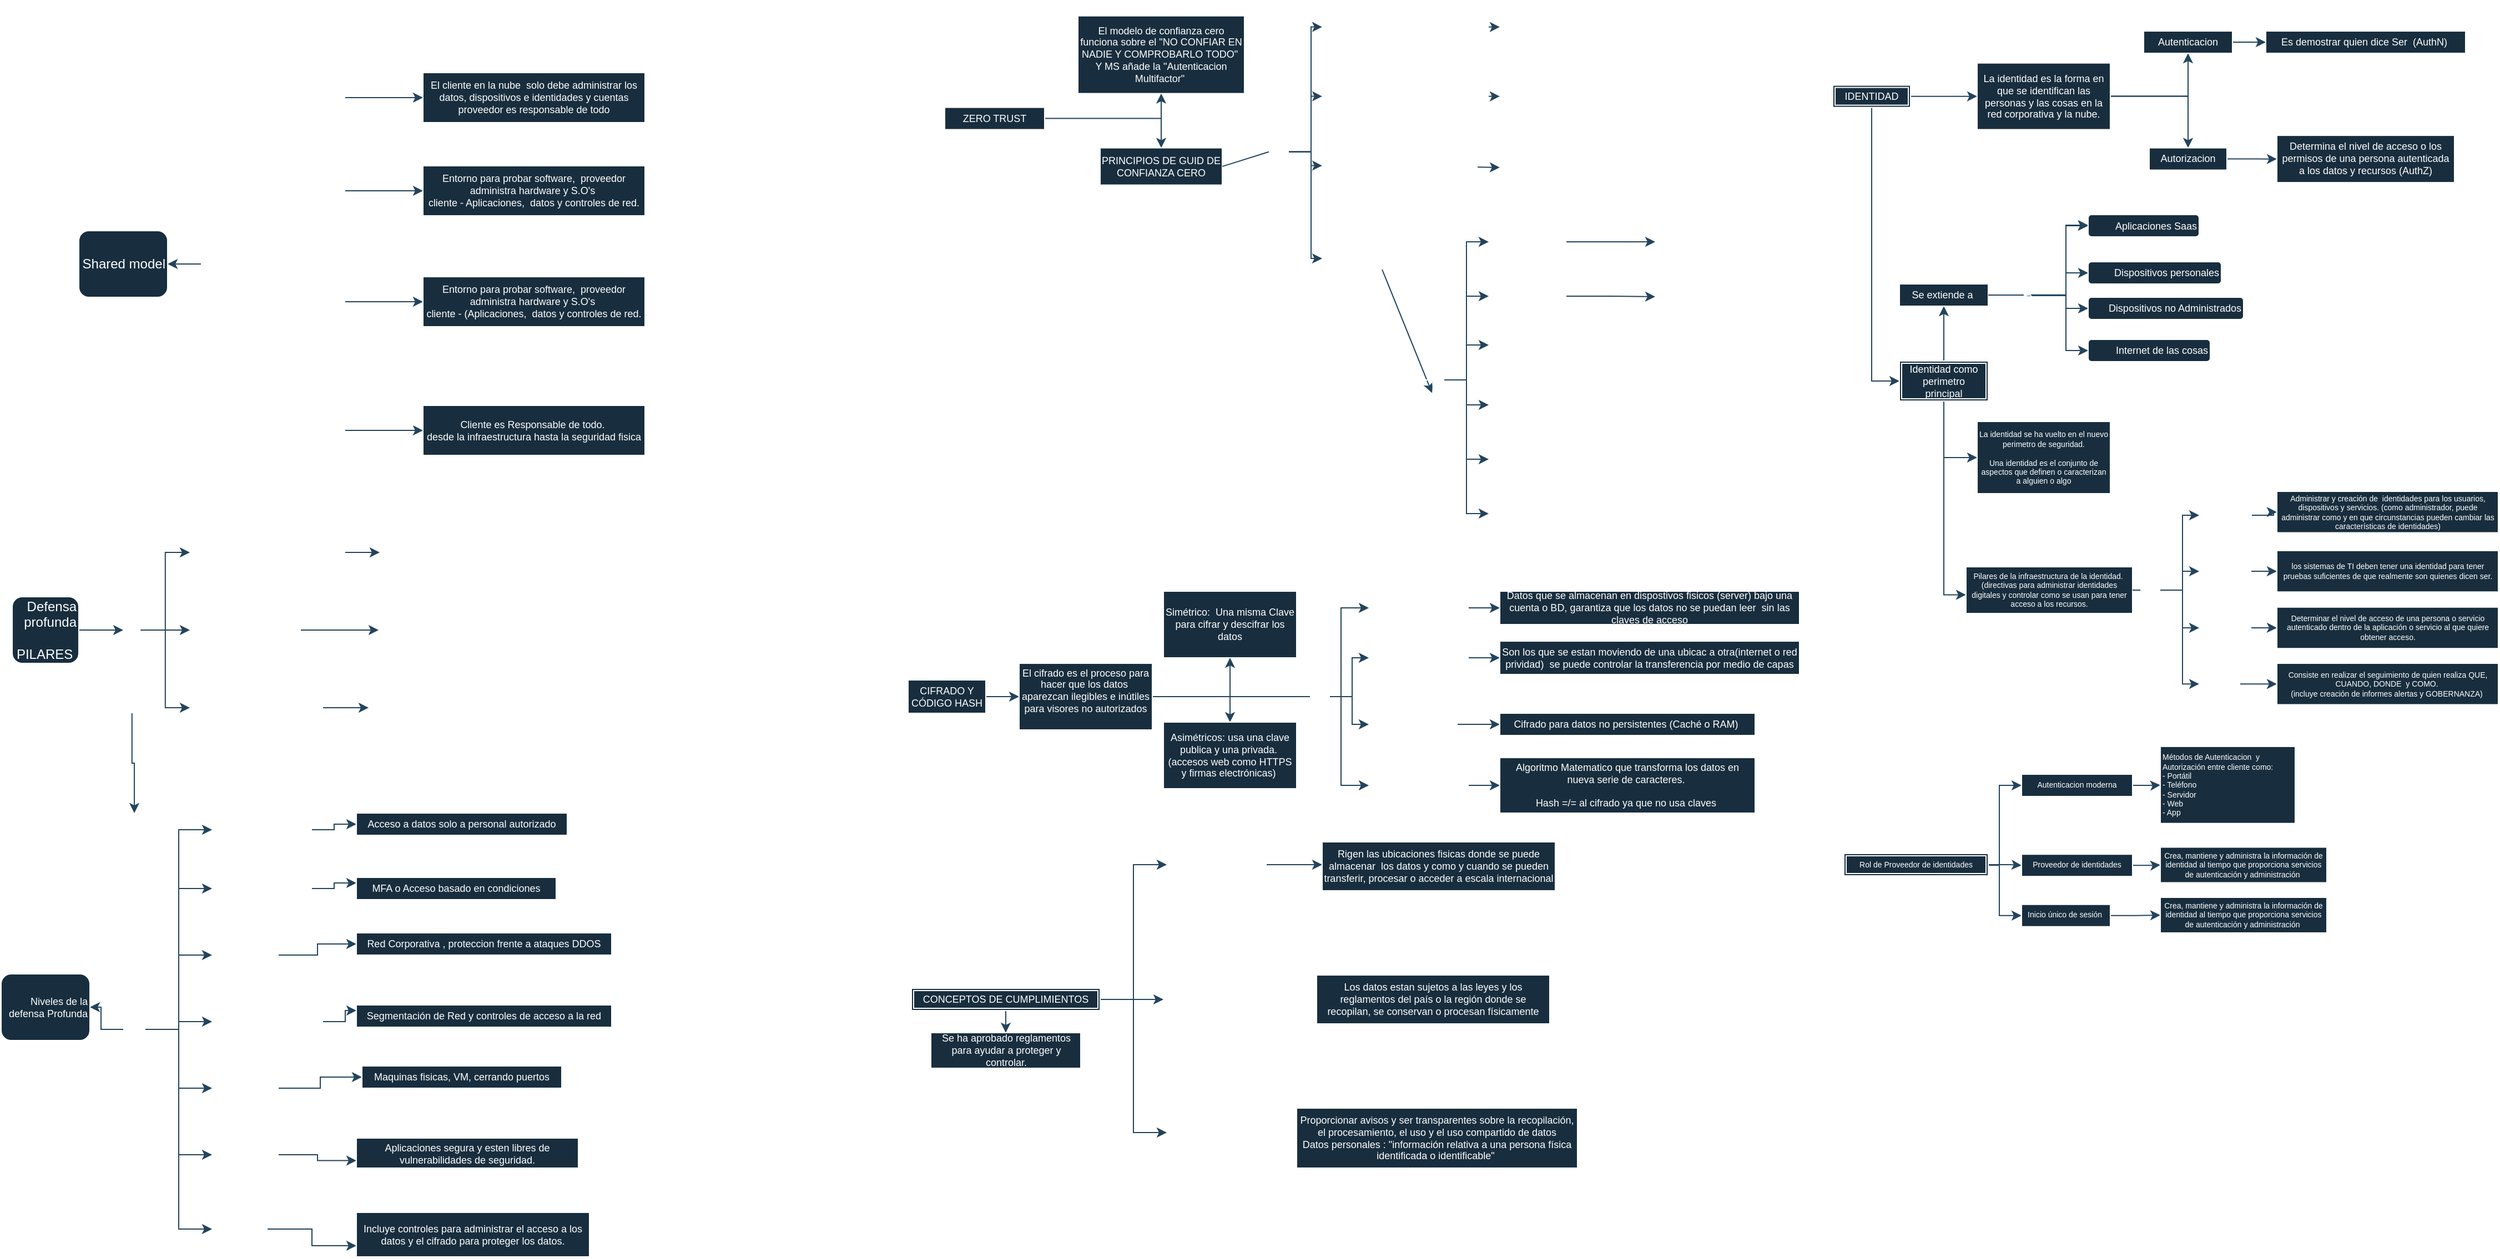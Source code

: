 <mxfile version="20.8.5" type="github">
  <diagram id="ZaX_0zwrfO3b5VVgpXq1" name="Página-1">
    <mxGraphModel dx="602" dy="411" grid="1" gridSize="10" guides="1" tooltips="1" connect="1" arrows="1" fold="1" page="1" pageScale="1" pageWidth="827" pageHeight="1169" math="0" shadow="0">
      <root>
        <mxCell id="0" />
        <mxCell id="1" parent="0" />
        <mxCell id="12Yw2N3nRwDhaCOB2acO-2" value="Azure SC 900" style="text;strokeColor=none;fillColor=none;html=1;fontSize=24;fontStyle=1;verticalAlign=middle;align=center;labelBackgroundColor=none;fontColor=#FFFFFF;" vertex="1" parent="1">
          <mxGeometry x="20" y="20" width="210" height="40" as="geometry" />
        </mxCell>
        <mxCell id="12Yw2N3nRwDhaCOB2acO-6" value="" style="edgeStyle=orthogonalEdgeStyle;rounded=0;orthogonalLoop=1;jettySize=auto;html=1;labelBackgroundColor=none;strokeColor=#23445D;fontColor=default;" edge="1" parent="1" source="12Yw2N3nRwDhaCOB2acO-4" target="12Yw2N3nRwDhaCOB2acO-5">
          <mxGeometry relative="1" as="geometry" />
        </mxCell>
        <mxCell id="12Yw2N3nRwDhaCOB2acO-4" value="" style="shape=curlyBracket;whiteSpace=wrap;html=1;rounded=1;labelPosition=left;verticalLabelPosition=middle;align=right;verticalAlign=middle;labelBackgroundColor=none;fillColor=#182E3E;strokeColor=#FFFFFF;fontColor=#FFFFFF;" vertex="1" parent="1">
          <mxGeometry x="190" y="90" width="20" height="310" as="geometry" />
        </mxCell>
        <mxCell id="12Yw2N3nRwDhaCOB2acO-5" value="Shared model" style="whiteSpace=wrap;html=1;align=right;rounded=1;labelBackgroundColor=none;fillColor=#182E3E;strokeColor=#FFFFFF;fontColor=#FFFFFF;" vertex="1" parent="1">
          <mxGeometry x="80" y="215" width="80" height="60" as="geometry" />
        </mxCell>
        <mxCell id="12Yw2N3nRwDhaCOB2acO-17" value="" style="edgeStyle=orthogonalEdgeStyle;rounded=0;orthogonalLoop=1;jettySize=auto;html=1;labelBackgroundColor=none;strokeColor=#23445D;fontColor=default;" edge="1" parent="1" source="12Yw2N3nRwDhaCOB2acO-11" target="12Yw2N3nRwDhaCOB2acO-16">
          <mxGeometry relative="1" as="geometry" />
        </mxCell>
        <mxCell id="12Yw2N3nRwDhaCOB2acO-11" value="Software As a service (Saas)" style="text;html=1;strokeColor=none;fillColor=none;align=center;verticalAlign=middle;whiteSpace=wrap;rounded=0;labelBackgroundColor=none;fontColor=#FFFFFF;" vertex="1" parent="1">
          <mxGeometry x="220" y="80" width="100" height="30" as="geometry" />
        </mxCell>
        <mxCell id="12Yw2N3nRwDhaCOB2acO-22" value="" style="edgeStyle=orthogonalEdgeStyle;rounded=0;orthogonalLoop=1;jettySize=auto;html=1;fontSize=9;labelBackgroundColor=none;strokeColor=#23445D;fontColor=default;" edge="1" parent="1" source="12Yw2N3nRwDhaCOB2acO-13" target="12Yw2N3nRwDhaCOB2acO-21">
          <mxGeometry relative="1" as="geometry" />
        </mxCell>
        <mxCell id="12Yw2N3nRwDhaCOB2acO-13" value="infrastructure as a service (Iaas)" style="text;html=1;strokeColor=none;fillColor=none;align=center;verticalAlign=middle;whiteSpace=wrap;rounded=0;labelBackgroundColor=none;fontColor=#FFFFFF;" vertex="1" parent="1">
          <mxGeometry x="220" y="264" width="100" height="30" as="geometry" />
        </mxCell>
        <mxCell id="12Yw2N3nRwDhaCOB2acO-24" value="" style="edgeStyle=orthogonalEdgeStyle;rounded=0;orthogonalLoop=1;jettySize=auto;html=1;fontSize=9;labelBackgroundColor=none;strokeColor=#23445D;fontColor=default;" edge="1" parent="1" source="12Yw2N3nRwDhaCOB2acO-14" target="12Yw2N3nRwDhaCOB2acO-23">
          <mxGeometry relative="1" as="geometry" />
        </mxCell>
        <mxCell id="12Yw2N3nRwDhaCOB2acO-14" value="On-Premisse" style="text;html=1;strokeColor=none;fillColor=none;align=center;verticalAlign=middle;whiteSpace=wrap;rounded=0;labelBackgroundColor=none;fontColor=#FFFFFF;" vertex="1" parent="1">
          <mxGeometry x="220" y="380" width="100" height="30" as="geometry" />
        </mxCell>
        <mxCell id="12Yw2N3nRwDhaCOB2acO-20" value="" style="edgeStyle=orthogonalEdgeStyle;rounded=0;orthogonalLoop=1;jettySize=auto;html=1;fontSize=9;labelBackgroundColor=none;strokeColor=#23445D;fontColor=default;" edge="1" parent="1" source="12Yw2N3nRwDhaCOB2acO-15" target="12Yw2N3nRwDhaCOB2acO-18">
          <mxGeometry relative="1" as="geometry" />
        </mxCell>
        <mxCell id="12Yw2N3nRwDhaCOB2acO-15" value="Plataform as a services (Paas)" style="text;html=1;strokeColor=none;fillColor=none;align=center;verticalAlign=middle;whiteSpace=wrap;rounded=0;labelBackgroundColor=none;fontColor=#FFFFFF;" vertex="1" parent="1">
          <mxGeometry x="220" y="164" width="100" height="30" as="geometry" />
        </mxCell>
        <mxCell id="12Yw2N3nRwDhaCOB2acO-16" value="El cliente en la nube&amp;nbsp; solo debe administrar los datos, dispositivos e identidades y cuentas&lt;br style=&quot;font-size: 9px;&quot;&gt;proveedor es responsable de todo" style="whiteSpace=wrap;html=1;fontSize=9;labelBackgroundColor=none;fillColor=#182E3E;strokeColor=#FFFFFF;fontColor=#FFFFFF;" vertex="1" parent="1">
          <mxGeometry x="390" y="72.5" width="200" height="45" as="geometry" />
        </mxCell>
        <mxCell id="12Yw2N3nRwDhaCOB2acO-18" value="Entorno para probar software,&amp;nbsp; proveedor administra hardware y S.O&#39;s&amp;nbsp;&lt;br&gt;cliente - Aplicaciones,&amp;nbsp;&amp;nbsp;datos y controles de red." style="whiteSpace=wrap;html=1;fontSize=9;labelBackgroundColor=none;fillColor=#182E3E;strokeColor=#FFFFFF;fontColor=#FFFFFF;" vertex="1" parent="1">
          <mxGeometry x="390" y="156.5" width="200" height="45" as="geometry" />
        </mxCell>
        <mxCell id="12Yw2N3nRwDhaCOB2acO-21" value="Entorno para probar software,&amp;nbsp; proveedor administra hardware y S.O&#39;s&amp;nbsp;&lt;br&gt;cliente - (Aplicaciones,&amp;nbsp;&amp;nbsp;datos y controles de red." style="whiteSpace=wrap;html=1;fontSize=9;labelBackgroundColor=none;fillColor=#182E3E;strokeColor=#FFFFFF;fontColor=#FFFFFF;" vertex="1" parent="1">
          <mxGeometry x="390" y="256.5" width="200" height="45" as="geometry" />
        </mxCell>
        <mxCell id="12Yw2N3nRwDhaCOB2acO-23" value="Cliente es Responsable de todo.&amp;nbsp;&lt;br&gt;desde la infraestructura hasta la seguridad fisica" style="whiteSpace=wrap;html=1;fontSize=9;labelBackgroundColor=none;fillColor=#182E3E;strokeColor=#FFFFFF;fontColor=#FFFFFF;" vertex="1" parent="1">
          <mxGeometry x="390" y="372.5" width="200" height="45" as="geometry" />
        </mxCell>
        <mxCell id="12Yw2N3nRwDhaCOB2acO-27" value="" style="edgeStyle=orthogonalEdgeStyle;rounded=0;orthogonalLoop=1;jettySize=auto;html=1;fontSize=9;labelBackgroundColor=none;strokeColor=#23445D;fontColor=default;" edge="1" parent="1" source="12Yw2N3nRwDhaCOB2acO-25" target="12Yw2N3nRwDhaCOB2acO-26">
          <mxGeometry relative="1" as="geometry" />
        </mxCell>
        <mxCell id="12Yw2N3nRwDhaCOB2acO-25" value="Defensa profunda&lt;br&gt;&lt;br&gt;PILARES&amp;nbsp;" style="whiteSpace=wrap;html=1;align=right;rounded=1;labelBackgroundColor=none;fillColor=#182E3E;strokeColor=#FFFFFF;fontColor=#FFFFFF;" vertex="1" parent="1">
          <mxGeometry x="20" y="545" width="60" height="60" as="geometry" />
        </mxCell>
        <mxCell id="12Yw2N3nRwDhaCOB2acO-54" value="" style="edgeStyle=orthogonalEdgeStyle;rounded=0;orthogonalLoop=1;jettySize=auto;html=1;fontSize=9;labelBackgroundColor=none;strokeColor=#23445D;fontColor=default;" edge="1" parent="1" source="12Yw2N3nRwDhaCOB2acO-26" target="12Yw2N3nRwDhaCOB2acO-53">
          <mxGeometry relative="1" as="geometry" />
        </mxCell>
        <mxCell id="12Yw2N3nRwDhaCOB2acO-100" style="edgeStyle=orthogonalEdgeStyle;rounded=0;orthogonalLoop=1;jettySize=auto;html=1;fontSize=9;labelBackgroundColor=none;strokeColor=#23445D;fontColor=default;" edge="1" parent="1" source="12Yw2N3nRwDhaCOB2acO-26" target="12Yw2N3nRwDhaCOB2acO-32">
          <mxGeometry relative="1" as="geometry" />
        </mxCell>
        <mxCell id="12Yw2N3nRwDhaCOB2acO-102" style="edgeStyle=orthogonalEdgeStyle;rounded=0;orthogonalLoop=1;jettySize=auto;html=1;fontSize=9;labelBackgroundColor=none;strokeColor=#23445D;fontColor=default;" edge="1" parent="1" source="12Yw2N3nRwDhaCOB2acO-26" target="12Yw2N3nRwDhaCOB2acO-31">
          <mxGeometry relative="1" as="geometry" />
        </mxCell>
        <mxCell id="12Yw2N3nRwDhaCOB2acO-103" style="edgeStyle=orthogonalEdgeStyle;rounded=0;orthogonalLoop=1;jettySize=auto;html=1;entryX=0;entryY=0.5;entryDx=0;entryDy=0;fontSize=9;labelBackgroundColor=none;strokeColor=#23445D;fontColor=default;" edge="1" parent="1" source="12Yw2N3nRwDhaCOB2acO-26" target="12Yw2N3nRwDhaCOB2acO-33">
          <mxGeometry relative="1" as="geometry" />
        </mxCell>
        <mxCell id="12Yw2N3nRwDhaCOB2acO-26" value="" style="shape=curlyBracket;whiteSpace=wrap;html=1;rounded=1;labelPosition=left;verticalLabelPosition=middle;align=right;verticalAlign=middle;fontSize=9;labelBackgroundColor=none;fillColor=#182E3E;strokeColor=#FFFFFF;fontColor=#FFFFFF;" vertex="1" parent="1">
          <mxGeometry x="120" y="500" width="15.77" height="150" as="geometry" />
        </mxCell>
        <mxCell id="12Yw2N3nRwDhaCOB2acO-48" value="" style="edgeStyle=orthogonalEdgeStyle;rounded=0;orthogonalLoop=1;jettySize=auto;html=1;fontSize=9;labelBackgroundColor=none;strokeColor=#23445D;fontColor=default;" edge="1" parent="1" source="12Yw2N3nRwDhaCOB2acO-31" target="12Yw2N3nRwDhaCOB2acO-47">
          <mxGeometry relative="1" as="geometry" />
        </mxCell>
        <mxCell id="12Yw2N3nRwDhaCOB2acO-31" value="CONFIDENCIALIDAD&amp;nbsp;" style="text;html=1;strokeColor=none;fillColor=none;align=center;verticalAlign=middle;whiteSpace=wrap;rounded=0;labelBackgroundColor=none;fontColor=#FFFFFF;" vertex="1" parent="1">
          <mxGeometry x="180" y="490" width="140" height="30" as="geometry" />
        </mxCell>
        <mxCell id="12Yw2N3nRwDhaCOB2acO-50" style="edgeStyle=orthogonalEdgeStyle;rounded=0;orthogonalLoop=1;jettySize=auto;html=1;fontSize=9;labelBackgroundColor=none;strokeColor=#23445D;fontColor=default;" edge="1" parent="1" source="12Yw2N3nRwDhaCOB2acO-32" target="12Yw2N3nRwDhaCOB2acO-49">
          <mxGeometry relative="1" as="geometry" />
        </mxCell>
        <mxCell id="12Yw2N3nRwDhaCOB2acO-32" value="INTEGRIDAD" style="text;html=1;strokeColor=none;fillColor=none;align=center;verticalAlign=middle;whiteSpace=wrap;rounded=0;labelBackgroundColor=none;fontColor=#FFFFFF;" vertex="1" parent="1">
          <mxGeometry x="180" y="560" width="100" height="30" as="geometry" />
        </mxCell>
        <mxCell id="12Yw2N3nRwDhaCOB2acO-52" style="edgeStyle=orthogonalEdgeStyle;rounded=0;orthogonalLoop=1;jettySize=auto;html=1;fontSize=9;labelBackgroundColor=none;strokeColor=#23445D;fontColor=default;" edge="1" parent="1" source="12Yw2N3nRwDhaCOB2acO-33" target="12Yw2N3nRwDhaCOB2acO-51">
          <mxGeometry relative="1" as="geometry" />
        </mxCell>
        <mxCell id="12Yw2N3nRwDhaCOB2acO-33" value="DISPONIBILIDAD" style="text;html=1;strokeColor=none;fillColor=none;align=center;verticalAlign=middle;whiteSpace=wrap;rounded=0;labelBackgroundColor=none;fontColor=#FFFFFF;" vertex="1" parent="1">
          <mxGeometry x="180" y="630" width="120" height="30" as="geometry" />
        </mxCell>
        <mxCell id="12Yw2N3nRwDhaCOB2acO-47" value="Conservar datos confidenciales , como informacion de clientes o contraseñas y datos (con cifrado)" style="text;html=1;strokeColor=none;fillColor=none;align=center;verticalAlign=middle;whiteSpace=wrap;rounded=0;fontSize=9;labelBackgroundColor=none;fontColor=#FFFFFF;" vertex="1" parent="1">
          <mxGeometry x="351" y="490" width="140" height="30" as="geometry" />
        </mxCell>
        <mxCell id="12Yw2N3nRwDhaCOB2acO-49" value="Asegurarse de que los datos se mantengan correctos y sin alteracion" style="text;html=1;strokeColor=none;fillColor=none;align=center;verticalAlign=middle;whiteSpace=wrap;rounded=0;fontSize=9;labelBackgroundColor=none;fontColor=#FFFFFF;" vertex="1" parent="1">
          <mxGeometry x="350" y="560" width="140" height="30" as="geometry" />
        </mxCell>
        <mxCell id="12Yw2N3nRwDhaCOB2acO-51" value="Que el usuario tenga la disposicion de datos cuando los necesiten,&amp;nbsp;" style="text;html=1;strokeColor=none;fillColor=none;align=center;verticalAlign=middle;whiteSpace=wrap;rounded=0;fontSize=9;labelBackgroundColor=none;fontColor=#FFFFFF;" vertex="1" parent="1">
          <mxGeometry x="341" y="630" width="140" height="30" as="geometry" />
        </mxCell>
        <mxCell id="12Yw2N3nRwDhaCOB2acO-56" value="" style="edgeStyle=orthogonalEdgeStyle;rounded=0;orthogonalLoop=1;jettySize=auto;html=1;fontSize=9;labelBackgroundColor=none;strokeColor=#23445D;fontColor=default;" edge="1" parent="1" source="12Yw2N3nRwDhaCOB2acO-53" target="12Yw2N3nRwDhaCOB2acO-55">
          <mxGeometry relative="1" as="geometry" />
        </mxCell>
        <mxCell id="12Yw2N3nRwDhaCOB2acO-71" style="edgeStyle=orthogonalEdgeStyle;rounded=0;orthogonalLoop=1;jettySize=auto;html=1;fontSize=9;labelBackgroundColor=none;strokeColor=#23445D;fontColor=default;" edge="1" parent="1" source="12Yw2N3nRwDhaCOB2acO-53" target="12Yw2N3nRwDhaCOB2acO-65">
          <mxGeometry relative="1" as="geometry" />
        </mxCell>
        <mxCell id="12Yw2N3nRwDhaCOB2acO-72" style="edgeStyle=orthogonalEdgeStyle;rounded=0;orthogonalLoop=1;jettySize=auto;html=1;fontSize=9;labelBackgroundColor=none;strokeColor=#23445D;fontColor=default;" edge="1" parent="1" source="12Yw2N3nRwDhaCOB2acO-53" target="12Yw2N3nRwDhaCOB2acO-66">
          <mxGeometry relative="1" as="geometry" />
        </mxCell>
        <mxCell id="12Yw2N3nRwDhaCOB2acO-73" style="edgeStyle=orthogonalEdgeStyle;rounded=0;orthogonalLoop=1;jettySize=auto;html=1;fontSize=9;labelBackgroundColor=none;strokeColor=#23445D;fontColor=default;" edge="1" parent="1" source="12Yw2N3nRwDhaCOB2acO-53" target="12Yw2N3nRwDhaCOB2acO-67">
          <mxGeometry relative="1" as="geometry" />
        </mxCell>
        <mxCell id="12Yw2N3nRwDhaCOB2acO-74" style="edgeStyle=orthogonalEdgeStyle;rounded=0;orthogonalLoop=1;jettySize=auto;html=1;fontSize=9;labelBackgroundColor=none;strokeColor=#23445D;fontColor=default;" edge="1" parent="1" source="12Yw2N3nRwDhaCOB2acO-53" target="12Yw2N3nRwDhaCOB2acO-68">
          <mxGeometry relative="1" as="geometry" />
        </mxCell>
        <mxCell id="12Yw2N3nRwDhaCOB2acO-75" style="edgeStyle=orthogonalEdgeStyle;rounded=0;orthogonalLoop=1;jettySize=auto;html=1;fontSize=9;labelBackgroundColor=none;strokeColor=#23445D;fontColor=default;" edge="1" parent="1" source="12Yw2N3nRwDhaCOB2acO-53" target="12Yw2N3nRwDhaCOB2acO-60">
          <mxGeometry relative="1" as="geometry" />
        </mxCell>
        <mxCell id="12Yw2N3nRwDhaCOB2acO-76" style="edgeStyle=orthogonalEdgeStyle;rounded=0;orthogonalLoop=1;jettySize=auto;html=1;fontSize=9;labelBackgroundColor=none;strokeColor=#23445D;fontColor=default;" edge="1" parent="1" source="12Yw2N3nRwDhaCOB2acO-53" target="12Yw2N3nRwDhaCOB2acO-61">
          <mxGeometry relative="1" as="geometry" />
        </mxCell>
        <mxCell id="12Yw2N3nRwDhaCOB2acO-77" style="edgeStyle=orthogonalEdgeStyle;rounded=0;orthogonalLoop=1;jettySize=auto;html=1;fontSize=9;labelBackgroundColor=none;strokeColor=#23445D;fontColor=default;" edge="1" parent="1" source="12Yw2N3nRwDhaCOB2acO-53" target="12Yw2N3nRwDhaCOB2acO-62">
          <mxGeometry relative="1" as="geometry" />
        </mxCell>
        <mxCell id="12Yw2N3nRwDhaCOB2acO-53" value="" style="shape=curlyBracket;whiteSpace=wrap;html=1;rounded=1;labelPosition=left;verticalLabelPosition=middle;align=right;verticalAlign=middle;fontSize=9;labelBackgroundColor=none;fillColor=#182E3E;strokeColor=#FFFFFF;fontColor=#FFFFFF;" vertex="1" parent="1">
          <mxGeometry x="120" y="740" width="20" height="390" as="geometry" />
        </mxCell>
        <mxCell id="12Yw2N3nRwDhaCOB2acO-55" value="Niveles de la defensa Profunda" style="whiteSpace=wrap;html=1;fontSize=9;align=right;rounded=1;labelBackgroundColor=none;fillColor=#182E3E;strokeColor=#FFFFFF;fontColor=#FFFFFF;" vertex="1" parent="1">
          <mxGeometry x="10" y="885" width="80" height="60" as="geometry" />
        </mxCell>
        <mxCell id="12Yw2N3nRwDhaCOB2acO-64" value="" style="edgeStyle=orthogonalEdgeStyle;rounded=0;orthogonalLoop=1;jettySize=auto;html=1;fontSize=9;labelBackgroundColor=none;strokeColor=#23445D;fontColor=default;" edge="1" parent="1" source="12Yw2N3nRwDhaCOB2acO-57">
          <mxGeometry relative="1" as="geometry">
            <mxPoint x="230" y="770" as="targetPoint" />
          </mxGeometry>
        </mxCell>
        <mxCell id="12Yw2N3nRwDhaCOB2acO-96" style="edgeStyle=orthogonalEdgeStyle;rounded=0;orthogonalLoop=1;jettySize=auto;html=1;entryX=0;entryY=0.5;entryDx=0;entryDy=0;fontSize=9;labelBackgroundColor=none;strokeColor=#23445D;fontColor=default;" edge="1" parent="1" source="12Yw2N3nRwDhaCOB2acO-60" target="12Yw2N3nRwDhaCOB2acO-88">
          <mxGeometry relative="1" as="geometry" />
        </mxCell>
        <mxCell id="12Yw2N3nRwDhaCOB2acO-60" value="Procesos" style="text;html=1;strokeColor=none;fillColor=none;align=center;verticalAlign=middle;whiteSpace=wrap;rounded=0;fontSize=9;labelBackgroundColor=none;fontColor=#FFFFFF;" vertex="1" parent="1">
          <mxGeometry x="200" y="978" width="60" height="20" as="geometry" />
        </mxCell>
        <mxCell id="12Yw2N3nRwDhaCOB2acO-97" style="edgeStyle=orthogonalEdgeStyle;rounded=0;orthogonalLoop=1;jettySize=auto;html=1;entryX=0;entryY=0.75;entryDx=0;entryDy=0;fontSize=9;labelBackgroundColor=none;strokeColor=#23445D;fontColor=default;" edge="1" parent="1" source="12Yw2N3nRwDhaCOB2acO-61" target="12Yw2N3nRwDhaCOB2acO-89">
          <mxGeometry relative="1" as="geometry" />
        </mxCell>
        <mxCell id="12Yw2N3nRwDhaCOB2acO-61" value="Aplicacion" style="text;html=1;strokeColor=none;fillColor=none;align=center;verticalAlign=middle;whiteSpace=wrap;rounded=0;fontSize=9;labelBackgroundColor=none;fontColor=#FFFFFF;" vertex="1" parent="1">
          <mxGeometry x="200" y="1038" width="60" height="20" as="geometry" />
        </mxCell>
        <mxCell id="12Yw2N3nRwDhaCOB2acO-98" style="edgeStyle=orthogonalEdgeStyle;rounded=0;orthogonalLoop=1;jettySize=auto;html=1;entryX=0;entryY=0.75;entryDx=0;entryDy=0;fontSize=9;labelBackgroundColor=none;strokeColor=#23445D;fontColor=default;" edge="1" parent="1" source="12Yw2N3nRwDhaCOB2acO-62" target="12Yw2N3nRwDhaCOB2acO-90">
          <mxGeometry relative="1" as="geometry" />
        </mxCell>
        <mxCell id="12Yw2N3nRwDhaCOB2acO-62" value="Datos" style="text;html=1;strokeColor=none;fillColor=none;align=center;verticalAlign=middle;whiteSpace=wrap;rounded=0;fontSize=9;labelBackgroundColor=none;fontColor=#FFFFFF;" vertex="1" parent="1">
          <mxGeometry x="200" y="1105" width="50" height="20" as="geometry" />
        </mxCell>
        <mxCell id="12Yw2N3nRwDhaCOB2acO-83" style="edgeStyle=orthogonalEdgeStyle;rounded=0;orthogonalLoop=1;jettySize=auto;html=1;entryX=0;entryY=0.5;entryDx=0;entryDy=0;fontSize=9;labelBackgroundColor=none;strokeColor=#23445D;fontColor=default;" edge="1" parent="1" source="12Yw2N3nRwDhaCOB2acO-65" target="12Yw2N3nRwDhaCOB2acO-82">
          <mxGeometry relative="1" as="geometry" />
        </mxCell>
        <mxCell id="12Yw2N3nRwDhaCOB2acO-65" value="Seguridad Fisica" style="text;html=1;strokeColor=none;fillColor=none;align=center;verticalAlign=middle;whiteSpace=wrap;rounded=0;fontSize=9;labelBackgroundColor=none;fontColor=#FFFFFF;" vertex="1" parent="1">
          <mxGeometry x="200" y="745" width="90" height="20" as="geometry" />
        </mxCell>
        <mxCell id="12Yw2N3nRwDhaCOB2acO-92" style="edgeStyle=orthogonalEdgeStyle;rounded=0;orthogonalLoop=1;jettySize=auto;html=1;entryX=0;entryY=0.25;entryDx=0;entryDy=0;fontSize=9;labelBackgroundColor=none;strokeColor=#23445D;fontColor=default;" edge="1" parent="1" source="12Yw2N3nRwDhaCOB2acO-66" target="12Yw2N3nRwDhaCOB2acO-85">
          <mxGeometry relative="1" as="geometry" />
        </mxCell>
        <mxCell id="12Yw2N3nRwDhaCOB2acO-66" value="Identidad Acceso" style="text;html=1;strokeColor=none;fillColor=none;align=center;verticalAlign=middle;whiteSpace=wrap;rounded=0;fontSize=9;labelBackgroundColor=none;fontColor=#FFFFFF;" vertex="1" parent="1">
          <mxGeometry x="200" y="798" width="90" height="20" as="geometry" />
        </mxCell>
        <mxCell id="12Yw2N3nRwDhaCOB2acO-93" style="edgeStyle=orthogonalEdgeStyle;rounded=0;orthogonalLoop=1;jettySize=auto;html=1;entryX=0;entryY=0.5;entryDx=0;entryDy=0;fontSize=9;labelBackgroundColor=none;strokeColor=#23445D;fontColor=default;" edge="1" parent="1" source="12Yw2N3nRwDhaCOB2acO-67" target="12Yw2N3nRwDhaCOB2acO-86">
          <mxGeometry relative="1" as="geometry" />
        </mxCell>
        <mxCell id="12Yw2N3nRwDhaCOB2acO-67" value="Perimetral" style="text;html=1;strokeColor=none;fillColor=none;align=center;verticalAlign=middle;whiteSpace=wrap;rounded=0;fontSize=9;labelBackgroundColor=none;fontColor=#FFFFFF;" vertex="1" parent="1">
          <mxGeometry x="200" y="858" width="60" height="20" as="geometry" />
        </mxCell>
        <mxCell id="12Yw2N3nRwDhaCOB2acO-95" style="edgeStyle=orthogonalEdgeStyle;rounded=0;orthogonalLoop=1;jettySize=auto;html=1;entryX=0;entryY=0.25;entryDx=0;entryDy=0;fontSize=9;labelBackgroundColor=none;strokeColor=#23445D;fontColor=default;" edge="1" parent="1" source="12Yw2N3nRwDhaCOB2acO-68" target="12Yw2N3nRwDhaCOB2acO-87">
          <mxGeometry relative="1" as="geometry" />
        </mxCell>
        <mxCell id="12Yw2N3nRwDhaCOB2acO-68" value="Seguridad de Red" style="text;html=1;strokeColor=none;fillColor=none;align=center;verticalAlign=middle;whiteSpace=wrap;rounded=0;fontSize=9;labelBackgroundColor=none;fontColor=#FFFFFF;" vertex="1" parent="1">
          <mxGeometry x="200" y="918" width="100" height="20" as="geometry" />
        </mxCell>
        <mxCell id="12Yw2N3nRwDhaCOB2acO-82" value="Acceso a datos solo a personal autorizado" style="rounded=0;whiteSpace=wrap;html=1;fontSize=9;labelBackgroundColor=none;fillColor=#182E3E;strokeColor=#FFFFFF;fontColor=#FFFFFF;" vertex="1" parent="1">
          <mxGeometry x="330" y="740" width="190" height="20" as="geometry" />
        </mxCell>
        <mxCell id="12Yw2N3nRwDhaCOB2acO-85" value="MFA o Acceso basado en condiciones" style="rounded=0;whiteSpace=wrap;html=1;fontSize=9;labelBackgroundColor=none;fillColor=#182E3E;strokeColor=#FFFFFF;fontColor=#FFFFFF;" vertex="1" parent="1">
          <mxGeometry x="330" y="798" width="180" height="20" as="geometry" />
        </mxCell>
        <mxCell id="12Yw2N3nRwDhaCOB2acO-86" value="Red Corporativa , proteccion frente a ataques DDOS" style="rounded=0;whiteSpace=wrap;html=1;fontSize=9;labelBackgroundColor=none;fillColor=#182E3E;strokeColor=#FFFFFF;fontColor=#FFFFFF;" vertex="1" parent="1">
          <mxGeometry x="330" y="848" width="230" height="20" as="geometry" />
        </mxCell>
        <mxCell id="12Yw2N3nRwDhaCOB2acO-87" value="Segmentación de Red y controles de acceso a la red" style="rounded=0;whiteSpace=wrap;html=1;fontSize=9;labelBackgroundColor=none;fillColor=#182E3E;strokeColor=#FFFFFF;fontColor=#FFFFFF;" vertex="1" parent="1">
          <mxGeometry x="330" y="913" width="230" height="20" as="geometry" />
        </mxCell>
        <mxCell id="12Yw2N3nRwDhaCOB2acO-88" value="Maquinas fisicas, VM, cerrando puertos" style="rounded=0;whiteSpace=wrap;html=1;fontSize=9;labelBackgroundColor=none;fillColor=#182E3E;strokeColor=#FFFFFF;fontColor=#FFFFFF;" vertex="1" parent="1">
          <mxGeometry x="335" y="968" width="180" height="20" as="geometry" />
        </mxCell>
        <mxCell id="12Yw2N3nRwDhaCOB2acO-89" value="Aplicaciones segura y esten libres de vulnerabilidades de seguridad." style="rounded=0;whiteSpace=wrap;html=1;fontSize=9;labelBackgroundColor=none;fillColor=#182E3E;strokeColor=#FFFFFF;fontColor=#FFFFFF;" vertex="1" parent="1">
          <mxGeometry x="330" y="1033" width="200" height="27" as="geometry" />
        </mxCell>
        <mxCell id="12Yw2N3nRwDhaCOB2acO-90" value="Incluye controles para administrar el acceso a los datos y el cifrado para proteger los datos." style="rounded=0;whiteSpace=wrap;html=1;fontSize=9;labelBackgroundColor=none;fillColor=#182E3E;strokeColor=#FFFFFF;fontColor=#FFFFFF;" vertex="1" parent="1">
          <mxGeometry x="330" y="1100" width="210" height="40" as="geometry" />
        </mxCell>
        <mxCell id="12Yw2N3nRwDhaCOB2acO-107" value="" style="edgeStyle=orthogonalEdgeStyle;rounded=0;orthogonalLoop=1;jettySize=auto;html=1;fontSize=9;labelBackgroundColor=none;strokeColor=#23445D;fontColor=default;" edge="1" parent="1" source="12Yw2N3nRwDhaCOB2acO-105" target="12Yw2N3nRwDhaCOB2acO-106">
          <mxGeometry relative="1" as="geometry" />
        </mxCell>
        <mxCell id="12Yw2N3nRwDhaCOB2acO-105" value="ZERO TRUST" style="rounded=0;whiteSpace=wrap;html=1;fontSize=9;labelBackgroundColor=none;fillColor=#182E3E;strokeColor=#FFFFFF;fontColor=#FFFFFF;" vertex="1" parent="1">
          <mxGeometry x="860" y="103.82" width="90" height="20" as="geometry" />
        </mxCell>
        <mxCell id="12Yw2N3nRwDhaCOB2acO-110" value="" style="edgeStyle=orthogonalEdgeStyle;rounded=0;orthogonalLoop=1;jettySize=auto;html=1;fontSize=9;labelBackgroundColor=none;strokeColor=#23445D;fontColor=default;" edge="1" parent="1" source="12Yw2N3nRwDhaCOB2acO-106" target="12Yw2N3nRwDhaCOB2acO-109">
          <mxGeometry relative="1" as="geometry" />
        </mxCell>
        <mxCell id="12Yw2N3nRwDhaCOB2acO-106" value="El modelo de confianza cero funciona sobre el &quot;NO CONFIAR EN NADIE Y COMPROBARLO TODO&quot;&amp;nbsp;&lt;br&gt;Y MS añade la &quot;Autenticacion Multifactor&quot;&amp;nbsp;" style="rounded=0;whiteSpace=wrap;html=1;fontSize=9;labelBackgroundColor=none;fillColor=#182E3E;strokeColor=#FFFFFF;fontColor=#FFFFFF;" vertex="1" parent="1">
          <mxGeometry x="980" y="21.32" width="150" height="70" as="geometry" />
        </mxCell>
        <mxCell id="12Yw2N3nRwDhaCOB2acO-109" value="PRINCIPIOS DE GUID DE CONFIANZA CERO" style="rounded=0;whiteSpace=wrap;html=1;fontSize=9;labelBackgroundColor=none;fillColor=#182E3E;strokeColor=#FFFFFF;fontColor=#FFFFFF;" vertex="1" parent="1">
          <mxGeometry x="1000" y="140.32" width="110" height="33.5" as="geometry" />
        </mxCell>
        <mxCell id="12Yw2N3nRwDhaCOB2acO-122" style="edgeStyle=orthogonalEdgeStyle;rounded=0;orthogonalLoop=1;jettySize=auto;html=1;entryX=0;entryY=0.5;entryDx=0;entryDy=0;fontSize=9;labelBackgroundColor=none;strokeColor=#23445D;fontColor=default;" edge="1" parent="1" source="12Yw2N3nRwDhaCOB2acO-111" target="12Yw2N3nRwDhaCOB2acO-119">
          <mxGeometry relative="1" as="geometry" />
        </mxCell>
        <mxCell id="12Yw2N3nRwDhaCOB2acO-123" style="edgeStyle=orthogonalEdgeStyle;rounded=0;orthogonalLoop=1;jettySize=auto;html=1;entryX=0;entryY=0.5;entryDx=0;entryDy=0;fontSize=9;labelBackgroundColor=none;strokeColor=#23445D;fontColor=default;" edge="1" parent="1" source="12Yw2N3nRwDhaCOB2acO-111" target="12Yw2N3nRwDhaCOB2acO-120">
          <mxGeometry relative="1" as="geometry" />
        </mxCell>
        <mxCell id="12Yw2N3nRwDhaCOB2acO-124" style="edgeStyle=orthogonalEdgeStyle;rounded=0;orthogonalLoop=1;jettySize=auto;html=1;entryX=0;entryY=0.5;entryDx=0;entryDy=0;fontSize=9;labelBackgroundColor=none;strokeColor=#23445D;fontColor=default;" edge="1" parent="1" source="12Yw2N3nRwDhaCOB2acO-111" target="12Yw2N3nRwDhaCOB2acO-121">
          <mxGeometry relative="1" as="geometry" />
        </mxCell>
        <mxCell id="12Yw2N3nRwDhaCOB2acO-134" style="edgeStyle=orthogonalEdgeStyle;rounded=0;orthogonalLoop=1;jettySize=auto;html=1;entryX=0;entryY=0.5;entryDx=0;entryDy=0;fontSize=9;labelBackgroundColor=none;strokeColor=#23445D;fontColor=default;" edge="1" parent="1" source="12Yw2N3nRwDhaCOB2acO-111" target="12Yw2N3nRwDhaCOB2acO-132">
          <mxGeometry relative="1" as="geometry" />
        </mxCell>
        <mxCell id="12Yw2N3nRwDhaCOB2acO-111" value="" style="shape=curlyBracket;whiteSpace=wrap;html=1;rounded=1;labelPosition=left;verticalLabelPosition=middle;align=right;verticalAlign=middle;fontSize=9;size=0.5;labelBackgroundColor=none;fillColor=#182E3E;strokeColor=#FFFFFF;fontColor=#FFFFFF;" vertex="1" parent="1">
          <mxGeometry x="1150" y="7.69" width="20" height="272.31" as="geometry" />
        </mxCell>
        <mxCell id="12Yw2N3nRwDhaCOB2acO-118" value="" style="endArrow=none;html=1;rounded=0;fontSize=9;entryX=1;entryY=0.5;entryDx=0;entryDy=0;exitX=0.1;exitY=0.5;exitDx=0;exitDy=0;exitPerimeter=0;labelBackgroundColor=none;strokeColor=#23445D;fontColor=default;" edge="1" parent="1" source="12Yw2N3nRwDhaCOB2acO-111" target="12Yw2N3nRwDhaCOB2acO-109">
          <mxGeometry width="50" height="50" relative="1" as="geometry">
            <mxPoint x="1100" y="192.32" as="sourcePoint" />
            <mxPoint x="1150" y="142.32" as="targetPoint" />
          </mxGeometry>
        </mxCell>
        <mxCell id="12Yw2N3nRwDhaCOB2acO-126" value="" style="edgeStyle=none;rounded=0;orthogonalLoop=1;jettySize=auto;html=1;fontSize=9;labelBackgroundColor=none;strokeColor=#23445D;fontColor=default;" edge="1" parent="1" source="12Yw2N3nRwDhaCOB2acO-119" target="12Yw2N3nRwDhaCOB2acO-125">
          <mxGeometry relative="1" as="geometry" />
        </mxCell>
        <mxCell id="12Yw2N3nRwDhaCOB2acO-119" value="comprobación de forma explicita" style="text;html=1;strokeColor=none;fillColor=none;align=center;verticalAlign=middle;whiteSpace=wrap;rounded=0;fontSize=9;labelBackgroundColor=none;fontColor=#FFFFFF;" vertex="1" parent="1">
          <mxGeometry x="1200" y="21.32" width="150" height="20" as="geometry" />
        </mxCell>
        <mxCell id="12Yw2N3nRwDhaCOB2acO-128" value="" style="edgeStyle=none;rounded=0;orthogonalLoop=1;jettySize=auto;html=1;fontSize=9;labelBackgroundColor=none;strokeColor=#23445D;fontColor=default;" edge="1" parent="1" source="12Yw2N3nRwDhaCOB2acO-120" target="12Yw2N3nRwDhaCOB2acO-127">
          <mxGeometry relative="1" as="geometry" />
        </mxCell>
        <mxCell id="12Yw2N3nRwDhaCOB2acO-120" value="Acceso con provilegios minimos" style="text;html=1;strokeColor=none;fillColor=none;align=center;verticalAlign=middle;whiteSpace=wrap;rounded=0;fontSize=9;labelBackgroundColor=none;fontColor=#FFFFFF;" vertex="1" parent="1">
          <mxGeometry x="1200" y="83.82" width="150" height="20" as="geometry" />
        </mxCell>
        <mxCell id="12Yw2N3nRwDhaCOB2acO-130" value="" style="edgeStyle=none;rounded=0;orthogonalLoop=1;jettySize=auto;html=1;fontSize=9;labelBackgroundColor=none;strokeColor=#23445D;fontColor=default;" edge="1" parent="1" source="12Yw2N3nRwDhaCOB2acO-121" target="12Yw2N3nRwDhaCOB2acO-129">
          <mxGeometry relative="1" as="geometry" />
        </mxCell>
        <mxCell id="12Yw2N3nRwDhaCOB2acO-121" value="Asumir brechas de seguridad" style="text;html=1;strokeColor=none;fillColor=none;align=center;verticalAlign=middle;whiteSpace=wrap;rounded=0;fontSize=9;labelBackgroundColor=none;fontColor=#FFFFFF;" vertex="1" parent="1">
          <mxGeometry x="1200" y="146.32" width="140" height="20" as="geometry" />
        </mxCell>
        <mxCell id="12Yw2N3nRwDhaCOB2acO-125" value="Autentique y autorice" style="text;html=1;strokeColor=none;fillColor=none;align=center;verticalAlign=middle;whiteSpace=wrap;rounded=0;fontSize=9;labelBackgroundColor=none;fontColor=#FFFFFF;" vertex="1" parent="1">
          <mxGeometry x="1360" y="21.32" width="150" height="20" as="geometry" />
        </mxCell>
        <mxCell id="12Yw2N3nRwDhaCOB2acO-127" value="Limite el acceso JIT Y JEA" style="text;html=1;strokeColor=none;fillColor=none;align=center;verticalAlign=middle;whiteSpace=wrap;rounded=0;fontSize=9;labelBackgroundColor=none;fontColor=#FFFFFF;" vertex="1" parent="1">
          <mxGeometry x="1360" y="83.82" width="150" height="20" as="geometry" />
        </mxCell>
        <mxCell id="12Yw2N3nRwDhaCOB2acO-129" value="Usar el cifrado para proteger los datos y el análisis para obtener visibilidad, detectar y mejorar la seguridad&amp;nbsp;" style="text;html=1;strokeColor=none;fillColor=none;align=center;verticalAlign=middle;whiteSpace=wrap;rounded=0;fontSize=9;labelBackgroundColor=none;fontColor=#FFFFFF;" vertex="1" parent="1">
          <mxGeometry x="1360" y="136.32" width="140" height="46" as="geometry" />
        </mxCell>
        <mxCell id="12Yw2N3nRwDhaCOB2acO-136" style="edgeStyle=none;rounded=0;orthogonalLoop=1;jettySize=auto;html=1;entryX=0.45;entryY=0.545;entryDx=0;entryDy=0;entryPerimeter=0;fontSize=9;labelBackgroundColor=none;strokeColor=#23445D;fontColor=default;" edge="1" parent="1" source="12Yw2N3nRwDhaCOB2acO-132" target="12Yw2N3nRwDhaCOB2acO-135">
          <mxGeometry relative="1" as="geometry" />
        </mxCell>
        <mxCell id="12Yw2N3nRwDhaCOB2acO-132" value="Pilares basicos" style="text;html=1;strokeColor=none;fillColor=none;align=center;verticalAlign=middle;whiteSpace=wrap;rounded=0;fontSize=9;labelBackgroundColor=none;fontColor=#FFFFFF;" vertex="1" parent="1">
          <mxGeometry x="1200" y="230" width="100" height="20" as="geometry" />
        </mxCell>
        <mxCell id="12Yw2N3nRwDhaCOB2acO-150" style="edgeStyle=orthogonalEdgeStyle;rounded=0;orthogonalLoop=1;jettySize=auto;html=1;fontSize=9;labelBackgroundColor=none;strokeColor=#23445D;fontColor=default;" edge="1" parent="1" source="12Yw2N3nRwDhaCOB2acO-135" target="12Yw2N3nRwDhaCOB2acO-137">
          <mxGeometry relative="1" as="geometry" />
        </mxCell>
        <mxCell id="12Yw2N3nRwDhaCOB2acO-151" style="edgeStyle=orthogonalEdgeStyle;rounded=0;orthogonalLoop=1;jettySize=auto;html=1;fontSize=9;labelBackgroundColor=none;strokeColor=#23445D;fontColor=default;" edge="1" parent="1" source="12Yw2N3nRwDhaCOB2acO-135" target="12Yw2N3nRwDhaCOB2acO-138">
          <mxGeometry relative="1" as="geometry" />
        </mxCell>
        <mxCell id="12Yw2N3nRwDhaCOB2acO-152" style="edgeStyle=orthogonalEdgeStyle;rounded=0;orthogonalLoop=1;jettySize=auto;html=1;entryX=0;entryY=0.25;entryDx=0;entryDy=0;fontSize=9;labelBackgroundColor=none;strokeColor=#23445D;fontColor=default;" edge="1" parent="1" source="12Yw2N3nRwDhaCOB2acO-135" target="12Yw2N3nRwDhaCOB2acO-139">
          <mxGeometry relative="1" as="geometry" />
        </mxCell>
        <mxCell id="12Yw2N3nRwDhaCOB2acO-153" style="edgeStyle=orthogonalEdgeStyle;rounded=0;orthogonalLoop=1;jettySize=auto;html=1;entryX=0;entryY=0.5;entryDx=0;entryDy=0;fontSize=9;labelBackgroundColor=none;strokeColor=#23445D;fontColor=default;" edge="1" parent="1" source="12Yw2N3nRwDhaCOB2acO-135" target="12Yw2N3nRwDhaCOB2acO-140">
          <mxGeometry relative="1" as="geometry" />
        </mxCell>
        <mxCell id="12Yw2N3nRwDhaCOB2acO-154" style="edgeStyle=orthogonalEdgeStyle;rounded=0;orthogonalLoop=1;jettySize=auto;html=1;entryX=0;entryY=0.5;entryDx=0;entryDy=0;fontSize=9;labelBackgroundColor=none;strokeColor=#23445D;fontColor=default;" edge="1" parent="1" source="12Yw2N3nRwDhaCOB2acO-135" target="12Yw2N3nRwDhaCOB2acO-141">
          <mxGeometry relative="1" as="geometry" />
        </mxCell>
        <mxCell id="12Yw2N3nRwDhaCOB2acO-155" style="edgeStyle=orthogonalEdgeStyle;rounded=0;orthogonalLoop=1;jettySize=auto;html=1;fontSize=9;labelBackgroundColor=none;strokeColor=#23445D;fontColor=default;" edge="1" parent="1" source="12Yw2N3nRwDhaCOB2acO-135" target="12Yw2N3nRwDhaCOB2acO-142">
          <mxGeometry relative="1" as="geometry" />
        </mxCell>
        <mxCell id="12Yw2N3nRwDhaCOB2acO-135" value="" style="shape=curlyBracket;whiteSpace=wrap;html=1;rounded=1;labelPosition=left;verticalLabelPosition=middle;align=right;verticalAlign=middle;fontSize=9;size=0.5;labelBackgroundColor=none;fillColor=#182E3E;strokeColor=#FFFFFF;fontColor=#FFFFFF;" vertex="1" parent="1">
          <mxGeometry x="1290" y="219" width="20" height="261" as="geometry" />
        </mxCell>
        <mxCell id="12Yw2N3nRwDhaCOB2acO-158" value="" style="edgeStyle=orthogonalEdgeStyle;rounded=0;orthogonalLoop=1;jettySize=auto;html=1;fontSize=9;labelBackgroundColor=none;strokeColor=#23445D;fontColor=default;" edge="1" parent="1" source="12Yw2N3nRwDhaCOB2acO-137" target="12Yw2N3nRwDhaCOB2acO-157">
          <mxGeometry relative="1" as="geometry" />
        </mxCell>
        <mxCell id="12Yw2N3nRwDhaCOB2acO-137" value="Identidades" style="text;html=1;strokeColor=none;fillColor=none;align=center;verticalAlign=middle;whiteSpace=wrap;rounded=0;fontSize=9;labelBackgroundColor=none;fontColor=#FFFFFF;" vertex="1" parent="1">
          <mxGeometry x="1350" y="215" width="70" height="20" as="geometry" />
        </mxCell>
        <mxCell id="12Yw2N3nRwDhaCOB2acO-163" value="" style="edgeStyle=orthogonalEdgeStyle;rounded=0;orthogonalLoop=1;jettySize=auto;html=1;fontSize=9;labelBackgroundColor=none;strokeColor=#23445D;fontColor=default;" edge="1" parent="1" source="12Yw2N3nRwDhaCOB2acO-138" target="12Yw2N3nRwDhaCOB2acO-162">
          <mxGeometry relative="1" as="geometry" />
        </mxCell>
        <mxCell id="12Yw2N3nRwDhaCOB2acO-138" value="Dispositivos" style="text;html=1;strokeColor=none;fillColor=none;align=center;verticalAlign=middle;whiteSpace=wrap;rounded=0;fontSize=9;labelBackgroundColor=none;fontColor=#FFFFFF;" vertex="1" parent="1">
          <mxGeometry x="1350" y="264" width="70" height="20" as="geometry" />
        </mxCell>
        <mxCell id="12Yw2N3nRwDhaCOB2acO-139" value="Aplicaciones" style="text;html=1;strokeColor=none;fillColor=none;align=center;verticalAlign=middle;whiteSpace=wrap;rounded=0;fontSize=9;labelBackgroundColor=none;fontColor=#FFFFFF;" vertex="1" parent="1">
          <mxGeometry x="1350" y="313" width="70" height="20" as="geometry" />
        </mxCell>
        <mxCell id="12Yw2N3nRwDhaCOB2acO-140" value="Datos" style="text;html=1;strokeColor=none;fillColor=none;align=center;verticalAlign=middle;whiteSpace=wrap;rounded=0;fontSize=9;labelBackgroundColor=none;fontColor=#FFFFFF;" vertex="1" parent="1">
          <mxGeometry x="1350" y="362" width="50" height="20" as="geometry" />
        </mxCell>
        <mxCell id="12Yw2N3nRwDhaCOB2acO-141" value="infraestructura&amp;nbsp;" style="text;html=1;strokeColor=none;fillColor=none;align=center;verticalAlign=middle;whiteSpace=wrap;rounded=0;fontSize=9;labelBackgroundColor=none;fontColor=#FFFFFF;" vertex="1" parent="1">
          <mxGeometry x="1350" y="411" width="80" height="20" as="geometry" />
        </mxCell>
        <mxCell id="12Yw2N3nRwDhaCOB2acO-142" value="redes" style="text;html=1;strokeColor=none;fillColor=none;align=center;verticalAlign=middle;whiteSpace=wrap;rounded=0;fontSize=9;labelBackgroundColor=none;fontColor=#FFFFFF;" vertex="1" parent="1">
          <mxGeometry x="1350" y="460" width="50" height="20" as="geometry" />
        </mxCell>
        <mxCell id="12Yw2N3nRwDhaCOB2acO-157" value="Usuarios, servicios, dispositivos (debe comprobarse)" style="text;html=1;strokeColor=none;fillColor=none;align=center;verticalAlign=middle;whiteSpace=wrap;rounded=0;fontSize=9;labelBackgroundColor=none;fontColor=#FFFFFF;" vertex="1" parent="1">
          <mxGeometry x="1500" y="215" width="120" height="20" as="geometry" />
        </mxCell>
        <mxCell id="12Yw2N3nRwDhaCOB2acO-162" value="Supervisión del estado y cumplimiento de los dispositivos y seguir principios Acceso Privi Minin" style="text;html=1;strokeColor=none;fillColor=none;align=center;verticalAlign=middle;whiteSpace=wrap;rounded=0;fontSize=9;labelBackgroundColor=none;fontColor=#FFFFFF;" vertex="1" parent="1">
          <mxGeometry x="1500" y="256.5" width="120" height="36" as="geometry" />
        </mxCell>
        <mxCell id="12Yw2N3nRwDhaCOB2acO-164" value="Como se consumen los datos, como se usan las app&#39;s (shadow IT)&amp;nbsp;" style="text;html=1;strokeColor=none;fillColor=none;align=center;verticalAlign=middle;whiteSpace=wrap;rounded=0;fontSize=9;labelBackgroundColor=none;fontColor=#FFFFFF;" vertex="1" parent="1">
          <mxGeometry x="1500" y="305" width="120" height="36" as="geometry" />
        </mxCell>
        <mxCell id="12Yw2N3nRwDhaCOB2acO-165" value="Clasificar, etiquetar, cifrar en funcion a sus atributos, proteccion de datos." style="text;html=1;strokeColor=none;fillColor=none;align=center;verticalAlign=middle;whiteSpace=wrap;rounded=0;fontSize=9;labelBackgroundColor=none;fontColor=#FFFFFF;" vertex="1" parent="1">
          <mxGeometry x="1500" y="354" width="120" height="36" as="geometry" />
        </mxCell>
        <mxCell id="12Yw2N3nRwDhaCOB2acO-166" value="JIT y el uso de telemetria para detectar ataques o anomalias" style="text;html=1;strokeColor=none;fillColor=none;align=center;verticalAlign=middle;whiteSpace=wrap;rounded=0;fontSize=9;labelBackgroundColor=none;fontColor=#FFFFFF;" vertex="1" parent="1">
          <mxGeometry x="1500" y="403" width="120" height="36" as="geometry" />
        </mxCell>
        <mxCell id="12Yw2N3nRwDhaCOB2acO-167" value="Segmentación obligada, cifrado y supervisión y el análisis de extremo a extremo." style="text;html=1;strokeColor=none;fillColor=none;align=center;verticalAlign=middle;whiteSpace=wrap;rounded=0;fontSize=9;labelBackgroundColor=none;fontColor=#FFFFFF;" vertex="1" parent="1">
          <mxGeometry x="1510" y="452" width="120" height="36" as="geometry" />
        </mxCell>
        <mxCell id="12Yw2N3nRwDhaCOB2acO-170" value="" style="edgeStyle=orthogonalEdgeStyle;rounded=0;orthogonalLoop=1;jettySize=auto;html=1;fontSize=9;labelBackgroundColor=none;strokeColor=#23445D;fontColor=default;" edge="1" parent="1" source="12Yw2N3nRwDhaCOB2acO-168" target="12Yw2N3nRwDhaCOB2acO-169">
          <mxGeometry relative="1" as="geometry" />
        </mxCell>
        <mxCell id="12Yw2N3nRwDhaCOB2acO-168" value="CIFRADO Y CÓDIGO HASH" style="rounded=0;whiteSpace=wrap;html=1;fontSize=9;shadow=0;labelBackgroundColor=none;fillColor=#182E3E;strokeColor=#FFFFFF;fontColor=#FFFFFF;" vertex="1" parent="1">
          <mxGeometry x="827" y="620" width="70" height="30" as="geometry" />
        </mxCell>
        <mxCell id="12Yw2N3nRwDhaCOB2acO-172" value="" style="edgeStyle=orthogonalEdgeStyle;rounded=0;orthogonalLoop=1;jettySize=auto;html=1;fontSize=9;labelBackgroundColor=none;strokeColor=#23445D;fontColor=default;" edge="1" parent="1" source="12Yw2N3nRwDhaCOB2acO-169" target="12Yw2N3nRwDhaCOB2acO-171">
          <mxGeometry relative="1" as="geometry" />
        </mxCell>
        <mxCell id="12Yw2N3nRwDhaCOB2acO-169" value="El cifrado es el proceso para hacer que los datos&amp;nbsp; aparezcan ilegibles e inútiles para visores no autorizados&lt;br&gt;&lt;br&gt;" style="rounded=0;whiteSpace=wrap;html=1;fontSize=9;labelBackgroundColor=none;fillColor=#182E3E;strokeColor=#FFFFFF;fontColor=#FFFFFF;" vertex="1" parent="1">
          <mxGeometry x="927" y="605" width="120" height="60" as="geometry" />
        </mxCell>
        <mxCell id="12Yw2N3nRwDhaCOB2acO-174" value="" style="edgeStyle=orthogonalEdgeStyle;rounded=0;orthogonalLoop=1;jettySize=auto;html=1;fontSize=9;labelBackgroundColor=none;strokeColor=#23445D;fontColor=default;" edge="1" parent="1" source="12Yw2N3nRwDhaCOB2acO-171" target="12Yw2N3nRwDhaCOB2acO-173">
          <mxGeometry relative="1" as="geometry" />
        </mxCell>
        <mxCell id="12Yw2N3nRwDhaCOB2acO-171" value="Simétrico:&amp;nbsp; Una misma Clave para cifrar y descifrar los datos" style="whiteSpace=wrap;html=1;fontSize=9;rounded=0;labelBackgroundColor=none;fillColor=#182E3E;strokeColor=#FFFFFF;fontColor=#FFFFFF;" vertex="1" parent="1">
          <mxGeometry x="1057" y="540" width="120" height="60" as="geometry" />
        </mxCell>
        <mxCell id="12Yw2N3nRwDhaCOB2acO-173" value="Asimétricos: usa una clave publica y una privada.&amp;nbsp;&lt;br&gt;(accesos web como HTTPS y firmas electrónicas)&amp;nbsp;" style="whiteSpace=wrap;html=1;fontSize=9;rounded=0;labelBackgroundColor=none;fillColor=#182E3E;strokeColor=#FFFFFF;fontColor=#FFFFFF;" vertex="1" parent="1">
          <mxGeometry x="1057" y="658" width="120" height="60" as="geometry" />
        </mxCell>
        <mxCell id="12Yw2N3nRwDhaCOB2acO-184" style="edgeStyle=orthogonalEdgeStyle;rounded=0;orthogonalLoop=1;jettySize=auto;html=1;fontSize=9;labelBackgroundColor=none;strokeColor=#23445D;fontColor=default;" edge="1" parent="1" source="12Yw2N3nRwDhaCOB2acO-175" target="12Yw2N3nRwDhaCOB2acO-180">
          <mxGeometry relative="1" as="geometry">
            <Array as="points">
              <mxPoint x="1217" y="635" />
              <mxPoint x="1217" y="555" />
            </Array>
          </mxGeometry>
        </mxCell>
        <mxCell id="12Yw2N3nRwDhaCOB2acO-185" style="edgeStyle=orthogonalEdgeStyle;rounded=0;orthogonalLoop=1;jettySize=auto;html=1;fontSize=9;labelBackgroundColor=none;strokeColor=#23445D;fontColor=default;" edge="1" parent="1" source="12Yw2N3nRwDhaCOB2acO-175" target="12Yw2N3nRwDhaCOB2acO-181">
          <mxGeometry relative="1" as="geometry" />
        </mxCell>
        <mxCell id="12Yw2N3nRwDhaCOB2acO-186" style="edgeStyle=orthogonalEdgeStyle;rounded=0;orthogonalLoop=1;jettySize=auto;html=1;fontSize=9;labelBackgroundColor=none;strokeColor=#23445D;fontColor=default;" edge="1" parent="1" source="12Yw2N3nRwDhaCOB2acO-175" target="12Yw2N3nRwDhaCOB2acO-182">
          <mxGeometry relative="1" as="geometry" />
        </mxCell>
        <mxCell id="12Yw2N3nRwDhaCOB2acO-187" style="edgeStyle=orthogonalEdgeStyle;rounded=0;orthogonalLoop=1;jettySize=auto;html=1;fontSize=9;labelBackgroundColor=none;strokeColor=#23445D;fontColor=default;" edge="1" parent="1" source="12Yw2N3nRwDhaCOB2acO-175" target="12Yw2N3nRwDhaCOB2acO-183">
          <mxGeometry relative="1" as="geometry">
            <Array as="points">
              <mxPoint x="1217" y="635" />
              <mxPoint x="1217" y="715" />
            </Array>
          </mxGeometry>
        </mxCell>
        <mxCell id="12Yw2N3nRwDhaCOB2acO-175" value="" style="shape=curlyBracket;whiteSpace=wrap;html=1;rounded=1;labelPosition=left;verticalLabelPosition=middle;align=right;verticalAlign=middle;fontSize=9;size=0.5;labelBackgroundColor=none;fillColor=#182E3E;strokeColor=#FFFFFF;fontColor=#FFFFFF;" vertex="1" parent="1">
          <mxGeometry x="1187" y="545" width="20" height="180" as="geometry" />
        </mxCell>
        <mxCell id="12Yw2N3nRwDhaCOB2acO-179" value="" style="endArrow=none;html=1;rounded=0;fontSize=9;exitX=0.1;exitY=0.5;exitDx=0;exitDy=0;exitPerimeter=0;labelBackgroundColor=none;strokeColor=#23445D;fontColor=default;" edge="1" parent="1" source="12Yw2N3nRwDhaCOB2acO-175">
          <mxGeometry width="50" height="50" relative="1" as="geometry">
            <mxPoint x="1217" y="655" as="sourcePoint" />
            <mxPoint x="1117" y="635" as="targetPoint" />
          </mxGeometry>
        </mxCell>
        <mxCell id="12Yw2N3nRwDhaCOB2acO-189" value="" style="edgeStyle=orthogonalEdgeStyle;rounded=0;orthogonalLoop=1;jettySize=auto;html=1;fontSize=9;labelBackgroundColor=none;strokeColor=#23445D;fontColor=default;" edge="1" parent="1" source="12Yw2N3nRwDhaCOB2acO-180" target="12Yw2N3nRwDhaCOB2acO-188">
          <mxGeometry relative="1" as="geometry" />
        </mxCell>
        <mxCell id="12Yw2N3nRwDhaCOB2acO-180" value="Datos en reposo" style="text;html=1;strokeColor=none;fillColor=none;align=center;verticalAlign=middle;whiteSpace=wrap;rounded=0;fontSize=9;labelBackgroundColor=none;fontColor=#FFFFFF;" vertex="1" parent="1">
          <mxGeometry x="1242" y="545" width="90" height="20" as="geometry" />
        </mxCell>
        <mxCell id="12Yw2N3nRwDhaCOB2acO-191" value="" style="edgeStyle=orthogonalEdgeStyle;rounded=0;orthogonalLoop=1;jettySize=auto;html=1;fontSize=9;labelBackgroundColor=none;strokeColor=#23445D;fontColor=default;" edge="1" parent="1" source="12Yw2N3nRwDhaCOB2acO-181" target="12Yw2N3nRwDhaCOB2acO-190">
          <mxGeometry relative="1" as="geometry" />
        </mxCell>
        <mxCell id="12Yw2N3nRwDhaCOB2acO-181" value="Datos en transito" style="text;html=1;strokeColor=none;fillColor=none;align=center;verticalAlign=middle;whiteSpace=wrap;rounded=0;fontSize=9;labelBackgroundColor=none;fontColor=#FFFFFF;" vertex="1" parent="1">
          <mxGeometry x="1242" y="590" width="90" height="20" as="geometry" />
        </mxCell>
        <mxCell id="12Yw2N3nRwDhaCOB2acO-193" value="" style="edgeStyle=orthogonalEdgeStyle;rounded=0;orthogonalLoop=1;jettySize=auto;html=1;fontSize=9;labelBackgroundColor=none;strokeColor=#23445D;fontColor=default;" edge="1" parent="1" source="12Yw2N3nRwDhaCOB2acO-182" target="12Yw2N3nRwDhaCOB2acO-192">
          <mxGeometry relative="1" as="geometry" />
        </mxCell>
        <mxCell id="12Yw2N3nRwDhaCOB2acO-182" value="Datos en uso" style="text;html=1;strokeColor=none;fillColor=none;align=center;verticalAlign=middle;whiteSpace=wrap;rounded=0;fontSize=9;labelBackgroundColor=none;fontColor=#FFFFFF;" vertex="1" parent="1">
          <mxGeometry x="1242" y="650" width="80" height="20" as="geometry" />
        </mxCell>
        <mxCell id="12Yw2N3nRwDhaCOB2acO-200" value="" style="edgeStyle=orthogonalEdgeStyle;rounded=0;orthogonalLoop=1;jettySize=auto;html=1;fontSize=9;labelBackgroundColor=none;strokeColor=#23445D;fontColor=default;" edge="1" parent="1" source="12Yw2N3nRwDhaCOB2acO-183" target="12Yw2N3nRwDhaCOB2acO-199">
          <mxGeometry relative="1" as="geometry" />
        </mxCell>
        <mxCell id="12Yw2N3nRwDhaCOB2acO-183" value="Algoritmo HASH" style="text;html=1;strokeColor=none;fillColor=none;align=center;verticalAlign=middle;whiteSpace=wrap;rounded=0;fontSize=9;labelBackgroundColor=none;fontColor=#FFFFFF;" vertex="1" parent="1">
          <mxGeometry x="1242" y="705" width="90" height="20" as="geometry" />
        </mxCell>
        <mxCell id="12Yw2N3nRwDhaCOB2acO-188" value="Datos que se almacenan en dispostivos fisicos (server) bajo una cuenta o BD, garantiza que los datos no se puedan leer&amp;nbsp; sin las claves de acceso" style="whiteSpace=wrap;html=1;fontSize=9;labelBackgroundColor=none;fillColor=#182E3E;strokeColor=#FFFFFF;fontColor=#FFFFFF;" vertex="1" parent="1">
          <mxGeometry x="1360" y="540" width="270" height="30" as="geometry" />
        </mxCell>
        <mxCell id="12Yw2N3nRwDhaCOB2acO-190" value="Son los que se estan moviendo de una ubicac a otra(internet o red prividad)&amp;nbsp; se puede controlar la transferencia por medio de capas" style="whiteSpace=wrap;html=1;fontSize=9;labelBackgroundColor=none;fillColor=#182E3E;strokeColor=#FFFFFF;fontColor=#FFFFFF;" vertex="1" parent="1">
          <mxGeometry x="1360" y="585" width="270" height="30" as="geometry" />
        </mxCell>
        <mxCell id="12Yw2N3nRwDhaCOB2acO-192" value="Cifrado para datos no persistentes (Caché o RAM)&amp;nbsp;" style="whiteSpace=wrap;html=1;fontSize=9;labelBackgroundColor=none;fillColor=#182E3E;strokeColor=#FFFFFF;fontColor=#FFFFFF;" vertex="1" parent="1">
          <mxGeometry x="1360" y="650" width="230" height="20" as="geometry" />
        </mxCell>
        <mxCell id="12Yw2N3nRwDhaCOB2acO-199" value="Algoritmo Matematico que transforma los datos en nueva serie de caracteres.&amp;nbsp;&lt;br&gt;&lt;br&gt;Hash =/= al cifrado ya que no usa claves&amp;nbsp;" style="whiteSpace=wrap;html=1;fontSize=9;labelBackgroundColor=none;fillColor=#182E3E;strokeColor=#FFFFFF;fontColor=#FFFFFF;" vertex="1" parent="1">
          <mxGeometry x="1360" y="690" width="230" height="50" as="geometry" />
        </mxCell>
        <mxCell id="12Yw2N3nRwDhaCOB2acO-206" value="" style="edgeStyle=orthogonalEdgeStyle;rounded=0;orthogonalLoop=1;jettySize=auto;html=1;fontSize=9;labelBackgroundColor=none;strokeColor=#23445D;fontColor=default;" edge="1" parent="1" source="12Yw2N3nRwDhaCOB2acO-201" target="12Yw2N3nRwDhaCOB2acO-205">
          <mxGeometry relative="1" as="geometry" />
        </mxCell>
        <mxCell id="12Yw2N3nRwDhaCOB2acO-215" style="edgeStyle=orthogonalEdgeStyle;rounded=0;orthogonalLoop=1;jettySize=auto;html=1;entryX=0;entryY=0.5;entryDx=0;entryDy=0;fontSize=9;labelBackgroundColor=none;strokeColor=#23445D;fontColor=default;" edge="1" parent="1" source="12Yw2N3nRwDhaCOB2acO-201" target="12Yw2N3nRwDhaCOB2acO-210">
          <mxGeometry relative="1" as="geometry">
            <Array as="points">
              <mxPoint x="1030" y="908" />
              <mxPoint x="1030" y="786" />
            </Array>
          </mxGeometry>
        </mxCell>
        <mxCell id="12Yw2N3nRwDhaCOB2acO-216" style="edgeStyle=orthogonalEdgeStyle;rounded=0;orthogonalLoop=1;jettySize=auto;html=1;fontSize=9;labelBackgroundColor=none;strokeColor=#23445D;fontColor=default;" edge="1" parent="1" source="12Yw2N3nRwDhaCOB2acO-201" target="12Yw2N3nRwDhaCOB2acO-211">
          <mxGeometry relative="1" as="geometry" />
        </mxCell>
        <mxCell id="12Yw2N3nRwDhaCOB2acO-217" style="edgeStyle=orthogonalEdgeStyle;rounded=0;orthogonalLoop=1;jettySize=auto;html=1;entryX=0;entryY=0.5;entryDx=0;entryDy=0;fontSize=9;labelBackgroundColor=none;strokeColor=#23445D;fontColor=default;" edge="1" parent="1" source="12Yw2N3nRwDhaCOB2acO-201" target="12Yw2N3nRwDhaCOB2acO-212">
          <mxGeometry relative="1" as="geometry" />
        </mxCell>
        <mxCell id="12Yw2N3nRwDhaCOB2acO-201" value="CONCEPTOS DE CUMPLIMIENTOS" style="shape=ext;double=1;rounded=0;whiteSpace=wrap;html=1;fontSize=9;labelBackgroundColor=none;fillColor=#182E3E;strokeColor=#FFFFFF;fontColor=#FFFFFF;" vertex="1" parent="1">
          <mxGeometry x="830" y="898" width="170" height="20" as="geometry" />
        </mxCell>
        <mxCell id="12Yw2N3nRwDhaCOB2acO-205" value="Se ha aprobado reglamentos para ayudar a proteger y controlar." style="whiteSpace=wrap;html=1;fontSize=9;rounded=0;labelBackgroundColor=none;fillColor=#182E3E;strokeColor=#FFFFFF;fontColor=#FFFFFF;" vertex="1" parent="1">
          <mxGeometry x="847.5" y="938" width="135" height="32" as="geometry" />
        </mxCell>
        <mxCell id="12Yw2N3nRwDhaCOB2acO-219" value="" style="edgeStyle=orthogonalEdgeStyle;rounded=0;orthogonalLoop=1;jettySize=auto;html=1;fontSize=9;labelBackgroundColor=none;strokeColor=#23445D;fontColor=default;" edge="1" parent="1" source="12Yw2N3nRwDhaCOB2acO-210" target="12Yw2N3nRwDhaCOB2acO-218">
          <mxGeometry relative="1" as="geometry">
            <Array as="points">
              <mxPoint x="1190" y="787" />
              <mxPoint x="1190" y="787" />
            </Array>
          </mxGeometry>
        </mxCell>
        <mxCell id="12Yw2N3nRwDhaCOB2acO-210" value="Residencia de Datos" style="text;html=1;strokeColor=none;fillColor=none;align=center;verticalAlign=middle;whiteSpace=wrap;rounded=0;fontSize=9;labelBackgroundColor=none;fontColor=#FFFFFF;" vertex="1" parent="1">
          <mxGeometry x="1060" y="776.5" width="90" height="20" as="geometry" />
        </mxCell>
        <mxCell id="12Yw2N3nRwDhaCOB2acO-211" value="Residencia de Datos" style="text;html=1;strokeColor=none;fillColor=none;align=center;verticalAlign=middle;whiteSpace=wrap;rounded=0;fontSize=9;labelBackgroundColor=none;fontColor=#FFFFFF;" vertex="1" parent="1">
          <mxGeometry x="1057" y="898" width="90" height="20" as="geometry" />
        </mxCell>
        <mxCell id="12Yw2N3nRwDhaCOB2acO-212" value="Residencia de Datos" style="text;html=1;strokeColor=none;fillColor=none;align=center;verticalAlign=middle;whiteSpace=wrap;rounded=0;fontSize=9;labelBackgroundColor=none;fontColor=#FFFFFF;" vertex="1" parent="1">
          <mxGeometry x="1060" y="1018" width="90" height="20" as="geometry" />
        </mxCell>
        <mxCell id="12Yw2N3nRwDhaCOB2acO-218" value="Rigen las ubicaciones fisicas donde se puede almacenar&amp;nbsp; los datos y como y cuando se pueden transferir, procesar o acceder a escala internacional" style="whiteSpace=wrap;html=1;shadow=0;fontSize=9;labelBackgroundColor=none;fillColor=#182E3E;strokeColor=#FFFFFF;fontColor=#FFFFFF;" vertex="1" parent="1">
          <mxGeometry x="1200" y="766" width="210" height="44" as="geometry" />
        </mxCell>
        <mxCell id="12Yw2N3nRwDhaCOB2acO-220" value="Los datos estan sujetos a las leyes y los reglamentos del país o la región donde se recopilan, se conservan o procesan físicamente" style="whiteSpace=wrap;html=1;shadow=0;fontSize=9;labelBackgroundColor=none;fillColor=#182E3E;strokeColor=#FFFFFF;fontColor=#FFFFFF;" vertex="1" parent="1">
          <mxGeometry x="1195" y="886" width="210" height="44" as="geometry" />
        </mxCell>
        <mxCell id="12Yw2N3nRwDhaCOB2acO-221" value="Proporcionar avisos y ser transparentes sobre la recopilación, el procesamiento, el uso y el uso compartido de datos&lt;br&gt;Datos personales : &quot;información relativa a una persona física identificada o identificable&quot;&amp;nbsp;" style="whiteSpace=wrap;html=1;shadow=0;fontSize=9;labelBackgroundColor=none;fillColor=#182E3E;strokeColor=#FFFFFF;fontColor=#FFFFFF;" vertex="1" parent="1">
          <mxGeometry x="1177" y="1006" width="253" height="54" as="geometry" />
        </mxCell>
        <mxCell id="12Yw2N3nRwDhaCOB2acO-239" style="edgeStyle=orthogonalEdgeStyle;rounded=0;orthogonalLoop=1;jettySize=auto;html=1;fontSize=9;labelBackgroundColor=none;strokeColor=#23445D;fontColor=default;" edge="1" parent="1" source="12Yw2N3nRwDhaCOB2acO-223" target="12Yw2N3nRwDhaCOB2acO-227">
          <mxGeometry relative="1" as="geometry" />
        </mxCell>
        <mxCell id="12Yw2N3nRwDhaCOB2acO-240" style="edgeStyle=orthogonalEdgeStyle;rounded=0;orthogonalLoop=1;jettySize=auto;html=1;fontSize=9;labelBackgroundColor=none;strokeColor=#23445D;fontColor=default;" edge="1" parent="1" source="12Yw2N3nRwDhaCOB2acO-223" target="12Yw2N3nRwDhaCOB2acO-229">
          <mxGeometry relative="1" as="geometry" />
        </mxCell>
        <mxCell id="12Yw2N3nRwDhaCOB2acO-223" value="La identidad es la forma en que se identifican las personas y las cosas en la red corporativa y la nube." style="whiteSpace=wrap;html=1;fontSize=9;rounded=0;shadow=0;labelBackgroundColor=none;fillColor=#182E3E;strokeColor=#FFFFFF;fontColor=#FFFFFF;" vertex="1" parent="1">
          <mxGeometry x="1790" y="63.82" width="120" height="60" as="geometry" />
        </mxCell>
        <mxCell id="12Yw2N3nRwDhaCOB2acO-233" value="" style="edgeStyle=orthogonalEdgeStyle;rounded=0;orthogonalLoop=1;jettySize=auto;html=1;fontSize=9;labelBackgroundColor=none;strokeColor=#23445D;fontColor=default;" edge="1" parent="1" source="12Yw2N3nRwDhaCOB2acO-227" target="12Yw2N3nRwDhaCOB2acO-231">
          <mxGeometry relative="1" as="geometry" />
        </mxCell>
        <mxCell id="12Yw2N3nRwDhaCOB2acO-227" value="Autenticacion" style="whiteSpace=wrap;html=1;fontSize=9;rounded=0;shadow=0;labelBackgroundColor=none;fillColor=#182E3E;strokeColor=#FFFFFF;fontColor=#FFFFFF;" vertex="1" parent="1">
          <mxGeometry x="1940" y="35" width="80" height="20" as="geometry" />
        </mxCell>
        <mxCell id="12Yw2N3nRwDhaCOB2acO-235" value="" style="edgeStyle=orthogonalEdgeStyle;rounded=0;orthogonalLoop=1;jettySize=auto;html=1;fontSize=9;labelBackgroundColor=none;strokeColor=#23445D;fontColor=default;" edge="1" parent="1" source="12Yw2N3nRwDhaCOB2acO-229" target="12Yw2N3nRwDhaCOB2acO-234">
          <mxGeometry relative="1" as="geometry" />
        </mxCell>
        <mxCell id="12Yw2N3nRwDhaCOB2acO-229" value="Autorizacion" style="whiteSpace=wrap;html=1;fontSize=9;rounded=0;shadow=0;labelBackgroundColor=none;fillColor=#182E3E;strokeColor=#FFFFFF;fontColor=#FFFFFF;" vertex="1" parent="1">
          <mxGeometry x="1945" y="140.32" width="70" height="20" as="geometry" />
        </mxCell>
        <mxCell id="12Yw2N3nRwDhaCOB2acO-231" value="Es demostrar quien dice Ser&amp;nbsp; (AuthN)&amp;nbsp;" style="whiteSpace=wrap;html=1;fontSize=9;rounded=0;shadow=0;labelBackgroundColor=none;fillColor=#182E3E;strokeColor=#FFFFFF;fontColor=#FFFFFF;" vertex="1" parent="1">
          <mxGeometry x="2050" y="35" width="180" height="20" as="geometry" />
        </mxCell>
        <mxCell id="12Yw2N3nRwDhaCOB2acO-234" value="Determina el nivel de acceso o los permisos de una persona autenticada a los datos y recursos (AuthZ)" style="whiteSpace=wrap;html=1;fontSize=9;rounded=0;shadow=0;labelBackgroundColor=none;fillColor=#182E3E;strokeColor=#FFFFFF;fontColor=#FFFFFF;" vertex="1" parent="1">
          <mxGeometry x="2060" y="129.07" width="160" height="42.5" as="geometry" />
        </mxCell>
        <mxCell id="12Yw2N3nRwDhaCOB2acO-237" value="" style="edgeStyle=orthogonalEdgeStyle;rounded=0;orthogonalLoop=1;jettySize=auto;html=1;fontSize=9;labelBackgroundColor=none;strokeColor=#23445D;fontColor=default;" edge="1" parent="1" source="12Yw2N3nRwDhaCOB2acO-236" target="12Yw2N3nRwDhaCOB2acO-223">
          <mxGeometry relative="1" as="geometry" />
        </mxCell>
        <mxCell id="12Yw2N3nRwDhaCOB2acO-242" style="edgeStyle=orthogonalEdgeStyle;rounded=0;orthogonalLoop=1;jettySize=auto;html=1;entryX=0;entryY=0.5;entryDx=0;entryDy=0;fontSize=9;labelBackgroundColor=none;strokeColor=#23445D;fontColor=default;" edge="1" parent="1" source="12Yw2N3nRwDhaCOB2acO-236" target="12Yw2N3nRwDhaCOB2acO-238">
          <mxGeometry relative="1" as="geometry" />
        </mxCell>
        <mxCell id="12Yw2N3nRwDhaCOB2acO-236" value="IDENTIDAD" style="shape=ext;double=1;rounded=0;whiteSpace=wrap;html=1;shadow=0;fontSize=9;labelBackgroundColor=none;fillColor=#182E3E;strokeColor=#FFFFFF;fontColor=#FFFFFF;" vertex="1" parent="1">
          <mxGeometry x="1660" y="83.82" width="70" height="20" as="geometry" />
        </mxCell>
        <mxCell id="12Yw2N3nRwDhaCOB2acO-245" value="" style="edgeStyle=orthogonalEdgeStyle;rounded=0;orthogonalLoop=1;jettySize=auto;html=1;fontSize=9;labelBackgroundColor=none;strokeColor=#23445D;fontColor=default;" edge="1" parent="1" source="12Yw2N3nRwDhaCOB2acO-238" target="12Yw2N3nRwDhaCOB2acO-244">
          <mxGeometry relative="1" as="geometry" />
        </mxCell>
        <mxCell id="12Yw2N3nRwDhaCOB2acO-259" style="edgeStyle=orthogonalEdgeStyle;rounded=0;orthogonalLoop=1;jettySize=auto;html=1;entryX=0;entryY=0.5;entryDx=0;entryDy=0;fontSize=9;labelBackgroundColor=none;strokeColor=#23445D;fontColor=default;" edge="1" parent="1" source="12Yw2N3nRwDhaCOB2acO-238" target="12Yw2N3nRwDhaCOB2acO-258">
          <mxGeometry relative="1" as="geometry" />
        </mxCell>
        <mxCell id="12Yw2N3nRwDhaCOB2acO-263" style="edgeStyle=orthogonalEdgeStyle;rounded=0;orthogonalLoop=1;jettySize=auto;html=1;entryX=0;entryY=0.6;entryDx=0;entryDy=0;entryPerimeter=0;fontSize=7;labelBackgroundColor=none;strokeColor=#23445D;fontColor=default;" edge="1" parent="1" source="12Yw2N3nRwDhaCOB2acO-238" target="12Yw2N3nRwDhaCOB2acO-262">
          <mxGeometry relative="1" as="geometry" />
        </mxCell>
        <mxCell id="12Yw2N3nRwDhaCOB2acO-238" value="Identidad como perimetro principal" style="shape=ext;double=1;rounded=0;whiteSpace=wrap;html=1;shadow=0;fontSize=9;labelBackgroundColor=none;fillColor=#182E3E;strokeColor=#FFFFFF;fontColor=#FFFFFF;" vertex="1" parent="1">
          <mxGeometry x="1720" y="332.5" width="80" height="36" as="geometry" />
        </mxCell>
        <mxCell id="12Yw2N3nRwDhaCOB2acO-249" value="" style="edgeStyle=orthogonalEdgeStyle;rounded=0;orthogonalLoop=1;jettySize=auto;html=1;fontSize=9;exitX=0.339;exitY=0.502;exitDx=0;exitDy=0;exitPerimeter=0;labelBackgroundColor=none;strokeColor=#23445D;fontColor=default;" edge="1" parent="1" source="12Yw2N3nRwDhaCOB2acO-243" target="12Yw2N3nRwDhaCOB2acO-248">
          <mxGeometry relative="1" as="geometry" />
        </mxCell>
        <mxCell id="12Yw2N3nRwDhaCOB2acO-250" value="" style="edgeStyle=orthogonalEdgeStyle;rounded=0;orthogonalLoop=1;jettySize=auto;html=1;fontSize=9;exitX=0.226;exitY=0.502;exitDx=0;exitDy=0;exitPerimeter=0;labelBackgroundColor=none;strokeColor=#23445D;fontColor=default;" edge="1" parent="1" source="12Yw2N3nRwDhaCOB2acO-243" target="12Yw2N3nRwDhaCOB2acO-248">
          <mxGeometry relative="1" as="geometry">
            <Array as="points">
              <mxPoint x="1870" y="273" />
              <mxPoint x="1870" y="210" />
            </Array>
          </mxGeometry>
        </mxCell>
        <mxCell id="12Yw2N3nRwDhaCOB2acO-254" style="edgeStyle=orthogonalEdgeStyle;rounded=0;orthogonalLoop=1;jettySize=auto;html=1;entryX=0;entryY=0.5;entryDx=0;entryDy=0;fontSize=9;exitX=0.242;exitY=0.501;exitDx=0;exitDy=0;exitPerimeter=0;labelBackgroundColor=none;strokeColor=#23445D;fontColor=default;" edge="1" parent="1" source="12Yw2N3nRwDhaCOB2acO-243" target="12Yw2N3nRwDhaCOB2acO-251">
          <mxGeometry relative="1" as="geometry">
            <Array as="points">
              <mxPoint x="1870" y="273" />
              <mxPoint x="1870" y="253" />
            </Array>
          </mxGeometry>
        </mxCell>
        <mxCell id="12Yw2N3nRwDhaCOB2acO-255" style="edgeStyle=orthogonalEdgeStyle;rounded=0;orthogonalLoop=1;jettySize=auto;html=1;entryX=0;entryY=0.5;entryDx=0;entryDy=0;fontSize=9;exitX=0.282;exitY=0.503;exitDx=0;exitDy=0;exitPerimeter=0;labelBackgroundColor=none;strokeColor=#23445D;fontColor=default;" edge="1" parent="1" source="12Yw2N3nRwDhaCOB2acO-243" target="12Yw2N3nRwDhaCOB2acO-252">
          <mxGeometry relative="1" as="geometry">
            <Array as="points">
              <mxPoint x="1870" y="273" />
              <mxPoint x="1870" y="285" />
            </Array>
          </mxGeometry>
        </mxCell>
        <mxCell id="12Yw2N3nRwDhaCOB2acO-256" style="edgeStyle=orthogonalEdgeStyle;rounded=0;orthogonalLoop=1;jettySize=auto;html=1;entryX=0;entryY=0.5;entryDx=0;entryDy=0;fontSize=9;exitX=0.315;exitY=0.499;exitDx=0;exitDy=0;exitPerimeter=0;labelBackgroundColor=none;strokeColor=#23445D;fontColor=default;" edge="1" parent="1" source="12Yw2N3nRwDhaCOB2acO-243" target="12Yw2N3nRwDhaCOB2acO-253">
          <mxGeometry relative="1" as="geometry">
            <Array as="points">
              <mxPoint x="1870" y="273" />
              <mxPoint x="1870" y="323" />
            </Array>
          </mxGeometry>
        </mxCell>
        <mxCell id="12Yw2N3nRwDhaCOB2acO-243" value="" style="shape=curlyBracket;whiteSpace=wrap;html=1;rounded=1;labelPosition=left;verticalLabelPosition=middle;align=right;verticalAlign=middle;shadow=0;fontSize=9;labelBackgroundColor=none;fillColor=#182E3E;strokeColor=#FFFFFF;fontColor=#FFFFFF;" vertex="1" parent="1">
          <mxGeometry x="1830" y="200.5" width="20" height="145" as="geometry" />
        </mxCell>
        <mxCell id="12Yw2N3nRwDhaCOB2acO-244" value="Se extiende a&amp;nbsp;" style="whiteSpace=wrap;html=1;fontSize=9;rounded=0;shadow=0;labelBackgroundColor=none;fillColor=#182E3E;strokeColor=#FFFFFF;fontColor=#FFFFFF;" vertex="1" parent="1">
          <mxGeometry x="1720" y="263" width="80" height="20" as="geometry" />
        </mxCell>
        <mxCell id="12Yw2N3nRwDhaCOB2acO-247" value="" style="endArrow=none;html=1;rounded=0;fontSize=9;entryX=1;entryY=0.5;entryDx=0;entryDy=0;exitX=0.1;exitY=0.5;exitDx=0;exitDy=0;exitPerimeter=0;labelBackgroundColor=none;strokeColor=#23445D;fontColor=default;" edge="1" parent="1" source="12Yw2N3nRwDhaCOB2acO-243" target="12Yw2N3nRwDhaCOB2acO-244">
          <mxGeometry width="50" height="50" relative="1" as="geometry">
            <mxPoint x="1810" y="318.5" as="sourcePoint" />
            <mxPoint x="1860" y="268.5" as="targetPoint" />
          </mxGeometry>
        </mxCell>
        <mxCell id="12Yw2N3nRwDhaCOB2acO-248" value="Aplicaciones Saas" style="whiteSpace=wrap;html=1;fontSize=9;align=right;rounded=1;shadow=0;labelBackgroundColor=none;fillColor=#182E3E;strokeColor=#FFFFFF;fontColor=#FFFFFF;" vertex="1" parent="1">
          <mxGeometry x="1890" y="200.5" width="100" height="20" as="geometry" />
        </mxCell>
        <mxCell id="12Yw2N3nRwDhaCOB2acO-251" value="Dispositivos personales" style="whiteSpace=wrap;html=1;fontSize=9;align=right;rounded=1;shadow=0;labelBackgroundColor=none;fillColor=#182E3E;strokeColor=#FFFFFF;fontColor=#FFFFFF;" vertex="1" parent="1">
          <mxGeometry x="1890" y="243" width="120" height="20" as="geometry" />
        </mxCell>
        <mxCell id="12Yw2N3nRwDhaCOB2acO-252" value="Dispositivos no Administrados" style="whiteSpace=wrap;html=1;fontSize=9;align=right;rounded=1;shadow=0;labelBackgroundColor=none;fillColor=#182E3E;strokeColor=#FFFFFF;fontColor=#FFFFFF;" vertex="1" parent="1">
          <mxGeometry x="1890" y="275" width="140" height="20" as="geometry" />
        </mxCell>
        <mxCell id="12Yw2N3nRwDhaCOB2acO-253" value="Internet de las cosas" style="whiteSpace=wrap;html=1;fontSize=9;align=right;rounded=1;shadow=0;labelBackgroundColor=none;fillColor=#182E3E;strokeColor=#FFFFFF;fontColor=#FFFFFF;" vertex="1" parent="1">
          <mxGeometry x="1890" y="313" width="110" height="20" as="geometry" />
        </mxCell>
        <mxCell id="12Yw2N3nRwDhaCOB2acO-258" value="La identidad se ha vuelto en el nuevo perimetro de seguridad.&lt;br style=&quot;font-size: 7px;&quot;&gt;&lt;br style=&quot;font-size: 7px;&quot;&gt;Una identidad es el conjunto de aspectos que definen o caracterizan a alguien o algo" style="whiteSpace=wrap;html=1;fontSize=7;rounded=0;shadow=0;labelBackgroundColor=none;fillColor=#182E3E;strokeColor=#FFFFFF;fontColor=#FFFFFF;" vertex="1" parent="1">
          <mxGeometry x="1790" y="387" width="120" height="65" as="geometry" />
        </mxCell>
        <mxCell id="12Yw2N3nRwDhaCOB2acO-262" value="Pilares de la infraestructura de la identidad.&amp;nbsp;&lt;br&gt;(directivas para administrar identidades digitales y controlar como se usan para tener acceso a los recursos." style="whiteSpace=wrap;html=1;fontSize=7;rounded=0;shadow=0;labelBackgroundColor=none;fillColor=#182E3E;strokeColor=#FFFFFF;fontColor=#FFFFFF;" vertex="1" parent="1">
          <mxGeometry x="1780" y="518" width="150" height="42" as="geometry" />
        </mxCell>
        <mxCell id="12Yw2N3nRwDhaCOB2acO-272" style="edgeStyle=orthogonalEdgeStyle;rounded=0;orthogonalLoop=1;jettySize=auto;html=1;fontSize=7;labelBackgroundColor=none;strokeColor=#23445D;fontColor=default;" edge="1" parent="1" source="12Yw2N3nRwDhaCOB2acO-264" target="12Yw2N3nRwDhaCOB2acO-268">
          <mxGeometry relative="1" as="geometry" />
        </mxCell>
        <mxCell id="12Yw2N3nRwDhaCOB2acO-273" style="edgeStyle=orthogonalEdgeStyle;rounded=0;orthogonalLoop=1;jettySize=auto;html=1;fontSize=7;labelBackgroundColor=none;strokeColor=#23445D;fontColor=default;" edge="1" parent="1" source="12Yw2N3nRwDhaCOB2acO-264" target="12Yw2N3nRwDhaCOB2acO-269">
          <mxGeometry relative="1" as="geometry" />
        </mxCell>
        <mxCell id="12Yw2N3nRwDhaCOB2acO-274" style="edgeStyle=orthogonalEdgeStyle;rounded=0;orthogonalLoop=1;jettySize=auto;html=1;fontSize=7;labelBackgroundColor=none;strokeColor=#23445D;fontColor=default;" edge="1" parent="1" source="12Yw2N3nRwDhaCOB2acO-264" target="12Yw2N3nRwDhaCOB2acO-270">
          <mxGeometry relative="1" as="geometry" />
        </mxCell>
        <mxCell id="12Yw2N3nRwDhaCOB2acO-275" style="edgeStyle=orthogonalEdgeStyle;rounded=0;orthogonalLoop=1;jettySize=auto;html=1;entryX=0;entryY=0.5;entryDx=0;entryDy=0;fontSize=7;labelBackgroundColor=none;strokeColor=#23445D;fontColor=default;" edge="1" parent="1" source="12Yw2N3nRwDhaCOB2acO-264" target="12Yw2N3nRwDhaCOB2acO-267">
          <mxGeometry relative="1" as="geometry" />
        </mxCell>
        <mxCell id="12Yw2N3nRwDhaCOB2acO-264" value="" style="shape=curlyBracket;whiteSpace=wrap;html=1;rounded=1;labelPosition=left;verticalLabelPosition=middle;align=right;verticalAlign=middle;shadow=0;fontSize=7;labelBackgroundColor=none;fillColor=#182E3E;strokeColor=#FFFFFF;fontColor=#FFFFFF;" vertex="1" parent="1">
          <mxGeometry x="1935" y="449.5" width="20" height="179" as="geometry" />
        </mxCell>
        <mxCell id="12Yw2N3nRwDhaCOB2acO-266" value="" style="endArrow=none;html=1;rounded=0;fontSize=7;exitX=1;exitY=0.5;exitDx=0;exitDy=0;entryX=0.1;entryY=0.5;entryDx=0;entryDy=0;entryPerimeter=0;labelBackgroundColor=none;strokeColor=#23445D;fontColor=default;" edge="1" parent="1" source="12Yw2N3nRwDhaCOB2acO-262" target="12Yw2N3nRwDhaCOB2acO-264">
          <mxGeometry width="50" height="50" relative="1" as="geometry">
            <mxPoint x="2020" y="500" as="sourcePoint" />
            <mxPoint x="2070" y="450" as="targetPoint" />
          </mxGeometry>
        </mxCell>
        <mxCell id="12Yw2N3nRwDhaCOB2acO-277" value="" style="edgeStyle=orthogonalEdgeStyle;rounded=0;orthogonalLoop=1;jettySize=auto;html=1;fontSize=7;labelBackgroundColor=none;strokeColor=#23445D;fontColor=default;" edge="1" parent="1" source="12Yw2N3nRwDhaCOB2acO-267" target="12Yw2N3nRwDhaCOB2acO-276">
          <mxGeometry relative="1" as="geometry" />
        </mxCell>
        <mxCell id="12Yw2N3nRwDhaCOB2acO-267" value="Administración" style="text;html=1;strokeColor=none;fillColor=none;align=left;verticalAlign=middle;whiteSpace=wrap;rounded=0;shadow=0;fontSize=7;labelBackgroundColor=none;fontColor=#FFFFFF;" vertex="1" parent="1">
          <mxGeometry x="1990" y="461.5" width="47" height="20" as="geometry" />
        </mxCell>
        <mxCell id="12Yw2N3nRwDhaCOB2acO-279" style="edgeStyle=orthogonalEdgeStyle;rounded=0;orthogonalLoop=1;jettySize=auto;html=1;entryX=0;entryY=0.5;entryDx=0;entryDy=0;fontSize=7;labelBackgroundColor=none;strokeColor=#23445D;fontColor=default;" edge="1" parent="1" source="12Yw2N3nRwDhaCOB2acO-268" target="12Yw2N3nRwDhaCOB2acO-278">
          <mxGeometry relative="1" as="geometry" />
        </mxCell>
        <mxCell id="12Yw2N3nRwDhaCOB2acO-268" value="Autenticacion" style="text;html=1;strokeColor=none;fillColor=none;align=left;verticalAlign=middle;whiteSpace=wrap;rounded=0;shadow=0;fontSize=7;labelBackgroundColor=none;fontColor=#FFFFFF;" vertex="1" parent="1">
          <mxGeometry x="1990" y="512" width="47" height="20" as="geometry" />
        </mxCell>
        <mxCell id="12Yw2N3nRwDhaCOB2acO-283" style="edgeStyle=orthogonalEdgeStyle;rounded=0;orthogonalLoop=1;jettySize=auto;html=1;fontSize=7;labelBackgroundColor=none;strokeColor=#23445D;fontColor=default;" edge="1" parent="1" source="12Yw2N3nRwDhaCOB2acO-269" target="12Yw2N3nRwDhaCOB2acO-280">
          <mxGeometry relative="1" as="geometry" />
        </mxCell>
        <mxCell id="12Yw2N3nRwDhaCOB2acO-269" value="Autorizacion" style="text;html=1;strokeColor=none;fillColor=none;align=left;verticalAlign=middle;whiteSpace=wrap;rounded=0;shadow=0;fontSize=7;labelBackgroundColor=none;fontColor=#FFFFFF;" vertex="1" parent="1">
          <mxGeometry x="1990" y="563" width="47" height="20" as="geometry" />
        </mxCell>
        <mxCell id="12Yw2N3nRwDhaCOB2acO-282" style="edgeStyle=orthogonalEdgeStyle;rounded=0;orthogonalLoop=1;jettySize=auto;html=1;fontSize=7;labelBackgroundColor=none;strokeColor=#23445D;fontColor=default;" edge="1" parent="1" source="12Yw2N3nRwDhaCOB2acO-270" target="12Yw2N3nRwDhaCOB2acO-281">
          <mxGeometry relative="1" as="geometry" />
        </mxCell>
        <mxCell id="12Yw2N3nRwDhaCOB2acO-270" value="Auditoria" style="text;html=1;strokeColor=none;fillColor=none;align=left;verticalAlign=middle;whiteSpace=wrap;rounded=0;shadow=0;fontSize=7;labelBackgroundColor=none;fontColor=#FFFFFF;" vertex="1" parent="1">
          <mxGeometry x="1990" y="613.62" width="37" height="20" as="geometry" />
        </mxCell>
        <mxCell id="12Yw2N3nRwDhaCOB2acO-276" value="Administrar y creación de&amp;nbsp; identidades para los usuarios, dispositivos y servicios. (como administrador, puede administrar como y en que circunstancias pueden cambiar las características de identidades)" style="whiteSpace=wrap;html=1;shadow=0;fontSize=7;labelBackgroundColor=none;fillColor=#182E3E;strokeColor=#FFFFFF;fontColor=#FFFFFF;" vertex="1" parent="1">
          <mxGeometry x="2060" y="450" width="199.5" height="37.25" as="geometry" />
        </mxCell>
        <mxCell id="12Yw2N3nRwDhaCOB2acO-278" value="los sistemas de TI deben tener una identidad para tener pruebas suficientes de que realmente son quienes dicen ser." style="whiteSpace=wrap;html=1;shadow=0;fontSize=7;labelBackgroundColor=none;fillColor=#182E3E;strokeColor=#FFFFFF;fontColor=#FFFFFF;" vertex="1" parent="1">
          <mxGeometry x="2060" y="503.38" width="199.5" height="37.25" as="geometry" />
        </mxCell>
        <mxCell id="12Yw2N3nRwDhaCOB2acO-280" value="Determinar el nivel de acceso de una persona o servicio autenticado dentro de la aplicación o servicio al que quiere obtener acceso." style="whiteSpace=wrap;html=1;shadow=0;fontSize=7;labelBackgroundColor=none;fillColor=#182E3E;strokeColor=#FFFFFF;fontColor=#FFFFFF;" vertex="1" parent="1">
          <mxGeometry x="2060" y="554.37" width="199.5" height="37.25" as="geometry" />
        </mxCell>
        <mxCell id="12Yw2N3nRwDhaCOB2acO-281" value="Consiste en realizar el seguimiento de quien realiza QUE, CUANDO, DONDE&amp;nbsp; y COMO.&amp;nbsp;&lt;br&gt;(incluye creación de informes alertas y GOBERNANZA)&amp;nbsp;" style="whiteSpace=wrap;html=1;shadow=0;fontSize=7;labelBackgroundColor=none;fillColor=#182E3E;strokeColor=#FFFFFF;fontColor=#FFFFFF;" vertex="1" parent="1">
          <mxGeometry x="2060" y="605" width="199.5" height="37.25" as="geometry" />
        </mxCell>
        <mxCell id="12Yw2N3nRwDhaCOB2acO-291" style="edgeStyle=orthogonalEdgeStyle;rounded=0;orthogonalLoop=1;jettySize=auto;html=1;entryX=0;entryY=0.5;entryDx=0;entryDy=0;fontSize=7;labelBackgroundColor=none;strokeColor=#23445D;fontColor=default;" edge="1" parent="1" source="12Yw2N3nRwDhaCOB2acO-284" target="12Yw2N3nRwDhaCOB2acO-285">
          <mxGeometry relative="1" as="geometry">
            <Array as="points">
              <mxPoint x="1810" y="787" />
              <mxPoint x="1810" y="715" />
            </Array>
          </mxGeometry>
        </mxCell>
        <mxCell id="12Yw2N3nRwDhaCOB2acO-292" style="edgeStyle=orthogonalEdgeStyle;rounded=0;orthogonalLoop=1;jettySize=auto;html=1;entryX=0;entryY=0.5;entryDx=0;entryDy=0;fontSize=7;labelBackgroundColor=none;strokeColor=#23445D;fontColor=default;" edge="1" parent="1" source="12Yw2N3nRwDhaCOB2acO-284" target="12Yw2N3nRwDhaCOB2acO-287">
          <mxGeometry relative="1" as="geometry" />
        </mxCell>
        <mxCell id="12Yw2N3nRwDhaCOB2acO-293" style="edgeStyle=orthogonalEdgeStyle;rounded=0;orthogonalLoop=1;jettySize=auto;html=1;entryX=0;entryY=0.5;entryDx=0;entryDy=0;fontSize=7;exitX=1;exitY=0.75;exitDx=0;exitDy=0;labelBackgroundColor=none;strokeColor=#23445D;fontColor=default;" edge="1" parent="1" source="12Yw2N3nRwDhaCOB2acO-284" target="12Yw2N3nRwDhaCOB2acO-288">
          <mxGeometry relative="1" as="geometry">
            <Array as="points">
              <mxPoint x="1800" y="787" />
              <mxPoint x="1810" y="787" />
              <mxPoint x="1810" y="832" />
            </Array>
          </mxGeometry>
        </mxCell>
        <mxCell id="12Yw2N3nRwDhaCOB2acO-284" value="Rol de Proveedor de identidades" style="shape=ext;double=1;rounded=0;whiteSpace=wrap;html=1;shadow=0;fontSize=7;labelBackgroundColor=none;fillColor=#182E3E;strokeColor=#FFFFFF;fontColor=#FFFFFF;" vertex="1" parent="1">
          <mxGeometry x="1670" y="776.5" width="130" height="20" as="geometry" />
        </mxCell>
        <mxCell id="12Yw2N3nRwDhaCOB2acO-290" value="" style="edgeStyle=orthogonalEdgeStyle;rounded=0;orthogonalLoop=1;jettySize=auto;html=1;fontSize=7;labelBackgroundColor=none;strokeColor=#23445D;fontColor=default;" edge="1" parent="1" source="12Yw2N3nRwDhaCOB2acO-285" target="12Yw2N3nRwDhaCOB2acO-289">
          <mxGeometry relative="1" as="geometry" />
        </mxCell>
        <mxCell id="12Yw2N3nRwDhaCOB2acO-285" value="Autenticacion moderna" style="rounded=0;whiteSpace=wrap;html=1;shadow=0;fontSize=7;flipV=1;labelBackgroundColor=none;fillColor=#182E3E;strokeColor=#FFFFFF;fontColor=#FFFFFF;" vertex="1" parent="1">
          <mxGeometry x="1830" y="705" width="100" height="20" as="geometry" />
        </mxCell>
        <mxCell id="12Yw2N3nRwDhaCOB2acO-295" style="edgeStyle=orthogonalEdgeStyle;rounded=0;orthogonalLoop=1;jettySize=auto;html=1;fontSize=7;labelBackgroundColor=none;strokeColor=#23445D;fontColor=default;" edge="1" parent="1" source="12Yw2N3nRwDhaCOB2acO-287" target="12Yw2N3nRwDhaCOB2acO-294">
          <mxGeometry relative="1" as="geometry" />
        </mxCell>
        <mxCell id="12Yw2N3nRwDhaCOB2acO-287" value="Proveedor de identidades" style="rounded=0;whiteSpace=wrap;html=1;shadow=0;fontSize=7;flipV=1;labelBackgroundColor=none;fillColor=#182E3E;strokeColor=#FFFFFF;fontColor=#FFFFFF;" vertex="1" parent="1">
          <mxGeometry x="1830" y="777.12" width="100" height="20" as="geometry" />
        </mxCell>
        <mxCell id="12Yw2N3nRwDhaCOB2acO-297" style="edgeStyle=orthogonalEdgeStyle;rounded=0;orthogonalLoop=1;jettySize=auto;html=1;fontSize=7;labelBackgroundColor=none;strokeColor=#23445D;fontColor=default;" edge="1" parent="1" source="12Yw2N3nRwDhaCOB2acO-288" target="12Yw2N3nRwDhaCOB2acO-296">
          <mxGeometry relative="1" as="geometry" />
        </mxCell>
        <mxCell id="12Yw2N3nRwDhaCOB2acO-288" value="Inicio único de sesión&amp;nbsp;" style="rounded=0;whiteSpace=wrap;html=1;shadow=0;fontSize=7;flipV=1;labelBackgroundColor=none;fillColor=#182E3E;strokeColor=#FFFFFF;fontColor=#FFFFFF;" vertex="1" parent="1">
          <mxGeometry x="1830" y="822.37" width="80" height="20" as="geometry" />
        </mxCell>
        <mxCell id="12Yw2N3nRwDhaCOB2acO-289" value="Métodos de Autenticacion&amp;nbsp; y Autorización entre cliente como:&lt;br&gt;- Portátil&lt;br&gt;- Teléfono&amp;nbsp;&lt;br&gt;- Servidor&lt;br&gt;- Web&lt;br&gt;- App&lt;br&gt;" style="whiteSpace=wrap;html=1;fontSize=7;rounded=0;shadow=0;align=left;labelBackgroundColor=none;fillColor=#182E3E;strokeColor=#FFFFFF;fontColor=#FFFFFF;" vertex="1" parent="1">
          <mxGeometry x="1955" y="679.95" width="121.5" height="69.37" as="geometry" />
        </mxCell>
        <mxCell id="12Yw2N3nRwDhaCOB2acO-294" value="Crea, mantiene y administra la información de identidad al tiempo que proporciona servicios de autenticación y administración&amp;nbsp;" style="rounded=0;whiteSpace=wrap;html=1;shadow=0;fontSize=7;labelBackgroundColor=none;fillColor=#182E3E;strokeColor=#FFFFFF;fontColor=#FFFFFF;" vertex="1" parent="1">
          <mxGeometry x="1955" y="770.75" width="150" height="32" as="geometry" />
        </mxCell>
        <mxCell id="12Yw2N3nRwDhaCOB2acO-296" value="Crea, mantiene y administra la información de identidad al tiempo que proporciona servicios de autenticación y administración&amp;nbsp;" style="rounded=0;whiteSpace=wrap;html=1;shadow=0;fontSize=7;labelBackgroundColor=none;fillColor=#182E3E;strokeColor=#FFFFFF;fontColor=#FFFFFF;" vertex="1" parent="1">
          <mxGeometry x="1955" y="816" width="150" height="32" as="geometry" />
        </mxCell>
      </root>
    </mxGraphModel>
  </diagram>
</mxfile>
